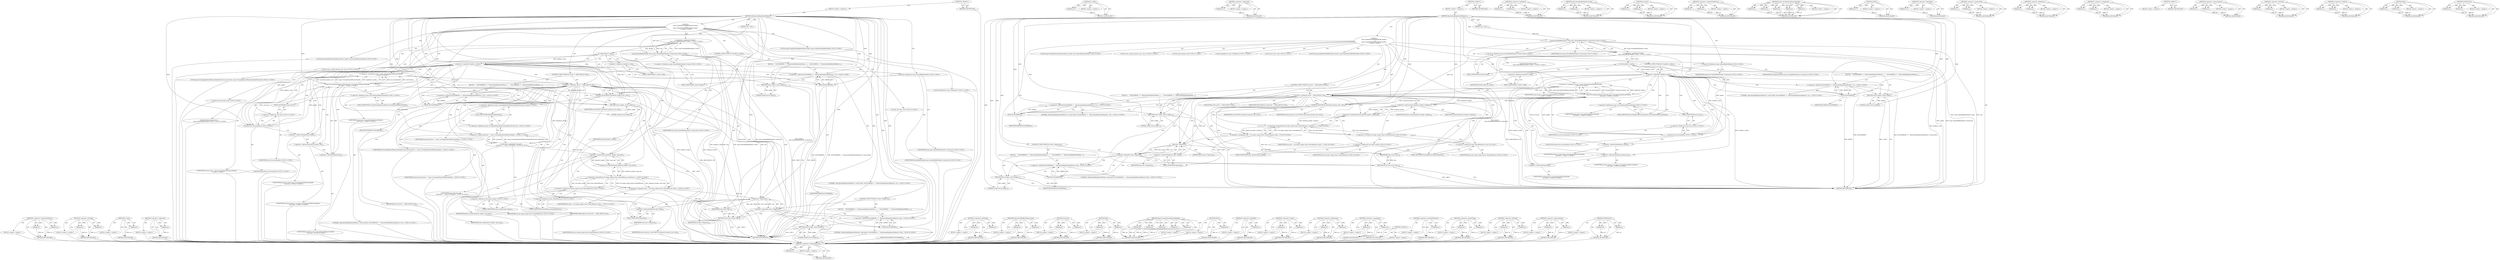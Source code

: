 digraph "DCHECK_EQ" {
vulnerable_206 [label=<(METHOD,&lt;operator&gt;.bracketedPrimary)>];
vulnerable_207 [label=<(PARAM,p1)>];
vulnerable_208 [label=<(BLOCK,&lt;empty&gt;,&lt;empty&gt;)>];
vulnerable_209 [label=<(METHOD_RETURN,ANY)>];
vulnerable_156 [label=<(METHOD,is_valid)>];
vulnerable_157 [label=<(PARAM,p1)>];
vulnerable_158 [label=<(BLOCK,&lt;empty&gt;,&lt;empty&gt;)>];
vulnerable_159 [label=<(METHOD_RETURN,ANY)>];
vulnerable_182 [label=<(METHOD,&lt;operator&gt;.addressOf)>];
vulnerable_183 [label=<(PARAM,p1)>];
vulnerable_184 [label=<(BLOCK,&lt;empty&gt;,&lt;empty&gt;)>];
vulnerable_185 [label=<(METHOD_RETURN,ANY)>];
vulnerable_6 [label=<(METHOD,&lt;global&gt;)<SUB>1</SUB>>];
vulnerable_7 [label=<(BLOCK,&lt;empty&gt;,&lt;empty&gt;)<SUB>1</SUB>>];
vulnerable_8 [label=<(METHOD,AllocateAndMapSharedMemory)<SUB>1</SUB>>];
vulnerable_9 [label=<(PARAM,size_t size)<SUB>1</SUB>>];
vulnerable_10 [label="<(BLOCK,{
  mojo::ScopedSharedBufferHandle handle =
   ...,{
  mojo::ScopedSharedBufferHandle handle =
   ...)<SUB>1</SUB>>"];
vulnerable_11 [label="<(LOCAL,mojo.ScopedSharedBufferHandle handle: mojo.ScopedSharedBufferHandle)<SUB>2</SUB>>"];
vulnerable_12 [label="<(&lt;operator&gt;.assignment,handle =
      mojo::SharedBufferHandle::Create...)<SUB>2</SUB>>"];
vulnerable_13 [label="<(IDENTIFIER,handle,handle =
      mojo::SharedBufferHandle::Create...)<SUB>2</SUB>>"];
vulnerable_14 [label="<(mojo.SharedBufferHandle.Create,mojo::SharedBufferHandle::Create(size))<SUB>3</SUB>>"];
vulnerable_15 [label="<(&lt;operator&gt;.fieldAccess,mojo::SharedBufferHandle::Create)<SUB>3</SUB>>"];
vulnerable_16 [label="<(&lt;operator&gt;.fieldAccess,mojo::SharedBufferHandle)<SUB>3</SUB>>"];
vulnerable_17 [label="<(IDENTIFIER,mojo,mojo::SharedBufferHandle::Create(size))<SUB>3</SUB>>"];
vulnerable_18 [label="<(IDENTIFIER,SharedBufferHandle,mojo::SharedBufferHandle::Create(size))<SUB>3</SUB>>"];
vulnerable_19 [label=<(FIELD_IDENTIFIER,Create,Create)<SUB>3</SUB>>];
vulnerable_20 [label="<(IDENTIFIER,size,mojo::SharedBufferHandle::Create(size))<SUB>3</SUB>>"];
vulnerable_21 [label=<(CONTROL_STRUCTURE,IF,if (!handle.is_valid()))<SUB>4</SUB>>];
vulnerable_22 [label=<(&lt;operator&gt;.logicalNot,!handle.is_valid())<SUB>4</SUB>>];
vulnerable_23 [label=<(is_valid,handle.is_valid())<SUB>4</SUB>>];
vulnerable_24 [label=<(&lt;operator&gt;.fieldAccess,handle.is_valid)<SUB>4</SUB>>];
vulnerable_25 [label=<(IDENTIFIER,handle,handle.is_valid())<SUB>4</SUB>>];
vulnerable_26 [label=<(FIELD_IDENTIFIER,is_valid,is_valid)<SUB>4</SUB>>];
vulnerable_27 [label=<(BLOCK,{
    DLOG(ERROR) &lt;&lt; &quot;AllocateAndMapSharedMemor...,{
    DLOG(ERROR) &lt;&lt; &quot;AllocateAndMapSharedMemor...)<SUB>4</SUB>>];
vulnerable_28 [label="<(&lt;operator&gt;.shiftLeft,DLOG(ERROR) &lt;&lt; &quot;AllocateAndMapSharedMemory: Cre...)<SUB>5</SUB>>"];
vulnerable_29 [label=<(DLOG,DLOG(ERROR))<SUB>5</SUB>>];
vulnerable_30 [label=<(IDENTIFIER,ERROR,DLOG(ERROR))<SUB>5</SUB>>];
vulnerable_31 [label="<(LITERAL,&quot;AllocateAndMapSharedMemory: Create failed&quot;,DLOG(ERROR) &lt;&lt; &quot;AllocateAndMapSharedMemory: Cre...)<SUB>5</SUB>>"];
vulnerable_32 [label=<(RETURN,return nullptr;,return nullptr;)<SUB>6</SUB>>];
vulnerable_33 [label=<(LITERAL,nullptr,return nullptr;)<SUB>6</SUB>>];
vulnerable_34 [label="<(LOCAL,base.SharedMemoryHandle platform_handle: base.SharedMemoryHandle)<SUB>9</SUB>>"];
vulnerable_35 [label="<(LOCAL,size_t shared_memory_size: size_t)<SUB>10</SUB>>"];
vulnerable_36 [label="<(LOCAL,bool readonly: bool)<SUB>11</SUB>>"];
vulnerable_37 [label="<(LOCAL,MojoResult result: MojoResult)<SUB>12</SUB>>"];
vulnerable_38 [label="<(&lt;operator&gt;.assignment,result = mojo::UnwrapSharedMemoryHandle(
      ...)<SUB>12</SUB>>"];
vulnerable_39 [label="<(IDENTIFIER,result,result = mojo::UnwrapSharedMemoryHandle(
      ...)<SUB>12</SUB>>"];
vulnerable_40 [label="<(mojo.UnwrapSharedMemoryHandle,mojo::UnwrapSharedMemoryHandle(
      std::move...)<SUB>12</SUB>>"];
vulnerable_41 [label="<(&lt;operator&gt;.fieldAccess,mojo::UnwrapSharedMemoryHandle)<SUB>12</SUB>>"];
vulnerable_42 [label="<(IDENTIFIER,mojo,mojo::UnwrapSharedMemoryHandle(
      std::move...)<SUB>12</SUB>>"];
vulnerable_43 [label=<(FIELD_IDENTIFIER,UnwrapSharedMemoryHandle,UnwrapSharedMemoryHandle)<SUB>12</SUB>>];
vulnerable_44 [label="<(std.move,std::move(handle))<SUB>13</SUB>>"];
vulnerable_45 [label="<(&lt;operator&gt;.fieldAccess,std::move)<SUB>13</SUB>>"];
vulnerable_46 [label="<(IDENTIFIER,std,std::move(handle))<SUB>13</SUB>>"];
vulnerable_47 [label=<(FIELD_IDENTIFIER,move,move)<SUB>13</SUB>>];
vulnerable_48 [label="<(IDENTIFIER,handle,std::move(handle))<SUB>13</SUB>>"];
vulnerable_49 [label=<(&lt;operator&gt;.addressOf,&amp;platform_handle)<SUB>13</SUB>>];
vulnerable_50 [label="<(IDENTIFIER,platform_handle,mojo::UnwrapSharedMemoryHandle(
      std::move...)<SUB>13</SUB>>"];
vulnerable_51 [label=<(&lt;operator&gt;.addressOf,&amp;shared_memory_size)<SUB>13</SUB>>];
vulnerable_52 [label="<(IDENTIFIER,shared_memory_size,mojo::UnwrapSharedMemoryHandle(
      std::move...)<SUB>13</SUB>>"];
vulnerable_53 [label=<(&lt;operator&gt;.addressOf,&amp;readonly)<SUB>13</SUB>>];
vulnerable_54 [label="<(IDENTIFIER,readonly,mojo::UnwrapSharedMemoryHandle(
      std::move...)<SUB>13</SUB>>"];
vulnerable_55 [label=<(CONTROL_STRUCTURE,IF,if (result != MOJO_RESULT_OK))<SUB>14</SUB>>];
vulnerable_56 [label=<(&lt;operator&gt;.notEquals,result != MOJO_RESULT_OK)<SUB>14</SUB>>];
vulnerable_57 [label=<(IDENTIFIER,result,result != MOJO_RESULT_OK)<SUB>14</SUB>>];
vulnerable_58 [label=<(IDENTIFIER,MOJO_RESULT_OK,result != MOJO_RESULT_OK)<SUB>14</SUB>>];
vulnerable_59 [label=<(BLOCK,{
     DLOG(ERROR) &lt;&lt; &quot;AllocateAndMapSharedMemo...,{
     DLOG(ERROR) &lt;&lt; &quot;AllocateAndMapSharedMemo...)<SUB>14</SUB>>];
vulnerable_60 [label="<(&lt;operator&gt;.shiftLeft,DLOG(ERROR) &lt;&lt; &quot;AllocateAndMapSharedMemory: Unw...)<SUB>15</SUB>>"];
vulnerable_61 [label=<(DLOG,DLOG(ERROR))<SUB>15</SUB>>];
vulnerable_62 [label=<(IDENTIFIER,ERROR,DLOG(ERROR))<SUB>15</SUB>>];
vulnerable_63 [label="<(LITERAL,&quot;AllocateAndMapSharedMemory: Unwrap failed&quot;,DLOG(ERROR) &lt;&lt; &quot;AllocateAndMapSharedMemory: Unw...)<SUB>15</SUB>>"];
vulnerable_64 [label=<(RETURN,return nullptr;,return nullptr;)<SUB>16</SUB>>];
vulnerable_65 [label=<(LITERAL,nullptr,return nullptr;)<SUB>16</SUB>>];
vulnerable_66 [label=<(DCHECK_EQ,DCHECK_EQ(shared_memory_size, size))<SUB>18</SUB>>];
vulnerable_67 [label=<(IDENTIFIER,shared_memory_size,DCHECK_EQ(shared_memory_size, size))<SUB>18</SUB>>];
vulnerable_68 [label=<(IDENTIFIER,size,DCHECK_EQ(shared_memory_size, size))<SUB>18</SUB>>];
vulnerable_69 [label="<(LOCAL,auto shm: auto)<SUB>20</SUB>>"];
vulnerable_70 [label="<(&lt;operator&gt;.assignment,shm = std::make_unique&lt;base::SharedMemory&gt;(plat...)<SUB>20</SUB>>"];
vulnerable_71 [label="<(IDENTIFIER,shm,shm = std::make_unique&lt;base::SharedMemory&gt;(plat...)<SUB>20</SUB>>"];
vulnerable_72 [label="<(&lt;operator&gt;.greaterThan,std::make_unique&lt;base::SharedMemory&gt;(platform_h...)<SUB>20</SUB>>"];
vulnerable_73 [label="<(&lt;operator&gt;.lessThan,std::make_unique&lt;base::SharedMemory)<SUB>20</SUB>>"];
vulnerable_74 [label="<(&lt;operator&gt;.fieldAccess,std::make_unique)<SUB>20</SUB>>"];
vulnerable_75 [label="<(IDENTIFIER,std,std::make_unique&lt;base::SharedMemory)<SUB>20</SUB>>"];
vulnerable_76 [label=<(FIELD_IDENTIFIER,make_unique,make_unique)<SUB>20</SUB>>];
vulnerable_77 [label="<(&lt;operator&gt;.fieldAccess,base::SharedMemory)<SUB>20</SUB>>"];
vulnerable_78 [label="<(IDENTIFIER,base,std::make_unique&lt;base::SharedMemory)<SUB>20</SUB>>"];
vulnerable_79 [label=<(FIELD_IDENTIFIER,SharedMemory,SharedMemory)<SUB>20</SUB>>];
vulnerable_80 [label=<(&lt;operator&gt;.bracketedPrimary,(platform_handle, readonly))<SUB>20</SUB>>];
vulnerable_81 [label=<(&lt;operator&gt;.expressionList,platform_handle, readonly)<SUB>20</SUB>>];
vulnerable_82 [label=<(IDENTIFIER,platform_handle,platform_handle, readonly)<SUB>20</SUB>>];
vulnerable_83 [label=<(IDENTIFIER,readonly,platform_handle, readonly)<SUB>20</SUB>>];
vulnerable_84 [label=<(CONTROL_STRUCTURE,IF,if (!shm-&gt;Map(size)))<SUB>21</SUB>>];
vulnerable_85 [label=<(&lt;operator&gt;.logicalNot,!shm-&gt;Map(size))<SUB>21</SUB>>];
vulnerable_86 [label=<(Map,shm-&gt;Map(size))<SUB>21</SUB>>];
vulnerable_87 [label=<(&lt;operator&gt;.indirectFieldAccess,shm-&gt;Map)<SUB>21</SUB>>];
vulnerable_88 [label=<(IDENTIFIER,shm,shm-&gt;Map(size))<SUB>21</SUB>>];
vulnerable_89 [label=<(FIELD_IDENTIFIER,Map,Map)<SUB>21</SUB>>];
vulnerable_90 [label=<(IDENTIFIER,size,shm-&gt;Map(size))<SUB>21</SUB>>];
vulnerable_91 [label=<(BLOCK,{
     DLOG(ERROR) &lt;&lt; &quot;AllocateAndMapSharedMemo...,{
     DLOG(ERROR) &lt;&lt; &quot;AllocateAndMapSharedMemo...)<SUB>21</SUB>>];
vulnerable_92 [label="<(&lt;operator&gt;.shiftLeft,DLOG(ERROR) &lt;&lt; &quot;AllocateAndMapSharedMemory: Map...)<SUB>22</SUB>>"];
vulnerable_93 [label=<(DLOG,DLOG(ERROR))<SUB>22</SUB>>];
vulnerable_94 [label=<(IDENTIFIER,ERROR,DLOG(ERROR))<SUB>22</SUB>>];
vulnerable_95 [label="<(LITERAL,&quot;AllocateAndMapSharedMemory: Map failed&quot;,DLOG(ERROR) &lt;&lt; &quot;AllocateAndMapSharedMemory: Map...)<SUB>22</SUB>>"];
vulnerable_96 [label=<(RETURN,return nullptr;,return nullptr;)<SUB>23</SUB>>];
vulnerable_97 [label=<(LITERAL,nullptr,return nullptr;)<SUB>23</SUB>>];
vulnerable_98 [label=<(RETURN,return shm;,return shm;)<SUB>26</SUB>>];
vulnerable_99 [label=<(IDENTIFIER,shm,return shm;)<SUB>26</SUB>>];
vulnerable_100 [label=<(METHOD_RETURN,ANY)<SUB>1</SUB>>];
vulnerable_102 [label=<(METHOD_RETURN,ANY)<SUB>1</SUB>>];
vulnerable_186 [label=<(METHOD,&lt;operator&gt;.notEquals)>];
vulnerable_187 [label=<(PARAM,p1)>];
vulnerable_188 [label=<(PARAM,p2)>];
vulnerable_189 [label=<(BLOCK,&lt;empty&gt;,&lt;empty&gt;)>];
vulnerable_190 [label=<(METHOD_RETURN,ANY)>];
vulnerable_142 [label=<(METHOD,mojo.SharedBufferHandle.Create)>];
vulnerable_143 [label=<(PARAM,p1)>];
vulnerable_144 [label=<(PARAM,p2)>];
vulnerable_145 [label=<(BLOCK,&lt;empty&gt;,&lt;empty&gt;)>];
vulnerable_146 [label=<(METHOD_RETURN,ANY)>];
vulnerable_177 [label=<(METHOD,std.move)>];
vulnerable_178 [label=<(PARAM,p1)>];
vulnerable_179 [label=<(PARAM,p2)>];
vulnerable_180 [label=<(BLOCK,&lt;empty&gt;,&lt;empty&gt;)>];
vulnerable_181 [label=<(METHOD_RETURN,ANY)>];
vulnerable_220 [label=<(METHOD,&lt;operator&gt;.indirectFieldAccess)>];
vulnerable_221 [label=<(PARAM,p1)>];
vulnerable_222 [label=<(PARAM,p2)>];
vulnerable_223 [label=<(BLOCK,&lt;empty&gt;,&lt;empty&gt;)>];
vulnerable_224 [label=<(METHOD_RETURN,ANY)>];
vulnerable_169 [label=<(METHOD,mojo.UnwrapSharedMemoryHandle)>];
vulnerable_170 [label=<(PARAM,p1)>];
vulnerable_171 [label=<(PARAM,p2)>];
vulnerable_172 [label=<(PARAM,p3)>];
vulnerable_173 [label=<(PARAM,p4)>];
vulnerable_174 [label=<(PARAM,p5)>];
vulnerable_175 [label=<(BLOCK,&lt;empty&gt;,&lt;empty&gt;)>];
vulnerable_176 [label=<(METHOD_RETURN,ANY)>];
vulnerable_165 [label=<(METHOD,DLOG)>];
vulnerable_166 [label=<(PARAM,p1)>];
vulnerable_167 [label=<(BLOCK,&lt;empty&gt;,&lt;empty&gt;)>];
vulnerable_168 [label=<(METHOD_RETURN,ANY)>];
vulnerable_152 [label=<(METHOD,&lt;operator&gt;.logicalNot)>];
vulnerable_153 [label=<(PARAM,p1)>];
vulnerable_154 [label=<(BLOCK,&lt;empty&gt;,&lt;empty&gt;)>];
vulnerable_155 [label=<(METHOD_RETURN,ANY)>];
vulnerable_196 [label=<(METHOD,&lt;operator&gt;.greaterThan)>];
vulnerable_197 [label=<(PARAM,p1)>];
vulnerable_198 [label=<(PARAM,p2)>];
vulnerable_199 [label=<(BLOCK,&lt;empty&gt;,&lt;empty&gt;)>];
vulnerable_200 [label=<(METHOD_RETURN,ANY)>];
vulnerable_147 [label=<(METHOD,&lt;operator&gt;.fieldAccess)>];
vulnerable_148 [label=<(PARAM,p1)>];
vulnerable_149 [label=<(PARAM,p2)>];
vulnerable_150 [label=<(BLOCK,&lt;empty&gt;,&lt;empty&gt;)>];
vulnerable_151 [label=<(METHOD_RETURN,ANY)>];
vulnerable_137 [label=<(METHOD,&lt;operator&gt;.assignment)>];
vulnerable_138 [label=<(PARAM,p1)>];
vulnerable_139 [label=<(PARAM,p2)>];
vulnerable_140 [label=<(BLOCK,&lt;empty&gt;,&lt;empty&gt;)>];
vulnerable_141 [label=<(METHOD_RETURN,ANY)>];
vulnerable_131 [label=<(METHOD,&lt;global&gt;)<SUB>1</SUB>>];
vulnerable_132 [label=<(BLOCK,&lt;empty&gt;,&lt;empty&gt;)>];
vulnerable_133 [label=<(METHOD_RETURN,ANY)>];
vulnerable_210 [label=<(METHOD,&lt;operator&gt;.expressionList)>];
vulnerable_211 [label=<(PARAM,p1)>];
vulnerable_212 [label=<(PARAM,p2)>];
vulnerable_213 [label=<(BLOCK,&lt;empty&gt;,&lt;empty&gt;)>];
vulnerable_214 [label=<(METHOD_RETURN,ANY)>];
vulnerable_201 [label=<(METHOD,&lt;operator&gt;.lessThan)>];
vulnerable_202 [label=<(PARAM,p1)>];
vulnerable_203 [label=<(PARAM,p2)>];
vulnerable_204 [label=<(BLOCK,&lt;empty&gt;,&lt;empty&gt;)>];
vulnerable_205 [label=<(METHOD_RETURN,ANY)>];
vulnerable_160 [label=<(METHOD,&lt;operator&gt;.shiftLeft)>];
vulnerable_161 [label=<(PARAM,p1)>];
vulnerable_162 [label=<(PARAM,p2)>];
vulnerable_163 [label=<(BLOCK,&lt;empty&gt;,&lt;empty&gt;)>];
vulnerable_164 [label=<(METHOD_RETURN,ANY)>];
vulnerable_215 [label=<(METHOD,Map)>];
vulnerable_216 [label=<(PARAM,p1)>];
vulnerable_217 [label=<(PARAM,p2)>];
vulnerable_218 [label=<(BLOCK,&lt;empty&gt;,&lt;empty&gt;)>];
vulnerable_219 [label=<(METHOD_RETURN,ANY)>];
vulnerable_191 [label=<(METHOD,DCHECK_EQ)>];
vulnerable_192 [label=<(PARAM,p1)>];
vulnerable_193 [label=<(PARAM,p2)>];
vulnerable_194 [label=<(BLOCK,&lt;empty&gt;,&lt;empty&gt;)>];
vulnerable_195 [label=<(METHOD_RETURN,ANY)>];
fixed_239 [label=<(METHOD,&lt;operator&gt;.indirectFieldAccess)>];
fixed_240 [label=<(PARAM,p1)>];
fixed_241 [label=<(PARAM,p2)>];
fixed_242 [label=<(BLOCK,&lt;empty&gt;,&lt;empty&gt;)>];
fixed_243 [label=<(METHOD_RETURN,ANY)>];
fixed_220 [label=<(METHOD,&lt;operator&gt;.lessThan)>];
fixed_221 [label=<(PARAM,p1)>];
fixed_222 [label=<(PARAM,p2)>];
fixed_223 [label=<(BLOCK,&lt;empty&gt;,&lt;empty&gt;)>];
fixed_224 [label=<(METHOD_RETURN,ANY)>];
fixed_170 [label=<(METHOD,is_valid)>];
fixed_171 [label=<(PARAM,p1)>];
fixed_172 [label=<(BLOCK,&lt;empty&gt;,&lt;empty&gt;)>];
fixed_173 [label=<(METHOD_RETURN,ANY)>];
fixed_196 [label=<(METHOD,&lt;operator&gt;.addressOf)>];
fixed_197 [label=<(PARAM,p1)>];
fixed_198 [label=<(BLOCK,&lt;empty&gt;,&lt;empty&gt;)>];
fixed_199 [label=<(METHOD_RETURN,ANY)>];
fixed_6 [label=<(METHOD,&lt;global&gt;)<SUB>1</SUB>>];
fixed_7 [label=<(BLOCK,&lt;empty&gt;,&lt;empty&gt;)<SUB>1</SUB>>];
fixed_8 [label=<(METHOD,AllocateAndMapSharedMemory)<SUB>1</SUB>>];
fixed_9 [label=<(PARAM,size_t size)<SUB>1</SUB>>];
fixed_10 [label="<(BLOCK,{
  mojo::ScopedSharedBufferHandle handle =
   ...,{
  mojo::ScopedSharedBufferHandle handle =
   ...)<SUB>1</SUB>>"];
fixed_11 [label="<(LOCAL,mojo.ScopedSharedBufferHandle handle: mojo.ScopedSharedBufferHandle)<SUB>2</SUB>>"];
fixed_12 [label="<(&lt;operator&gt;.assignment,handle =
      mojo::SharedBufferHandle::Create...)<SUB>2</SUB>>"];
fixed_13 [label="<(IDENTIFIER,handle,handle =
      mojo::SharedBufferHandle::Create...)<SUB>2</SUB>>"];
fixed_14 [label="<(mojo.SharedBufferHandle.Create,mojo::SharedBufferHandle::Create(size))<SUB>3</SUB>>"];
fixed_15 [label="<(&lt;operator&gt;.fieldAccess,mojo::SharedBufferHandle::Create)<SUB>3</SUB>>"];
fixed_16 [label="<(&lt;operator&gt;.fieldAccess,mojo::SharedBufferHandle)<SUB>3</SUB>>"];
fixed_17 [label="<(IDENTIFIER,mojo,mojo::SharedBufferHandle::Create(size))<SUB>3</SUB>>"];
fixed_18 [label="<(IDENTIFIER,SharedBufferHandle,mojo::SharedBufferHandle::Create(size))<SUB>3</SUB>>"];
fixed_19 [label=<(FIELD_IDENTIFIER,Create,Create)<SUB>3</SUB>>];
fixed_20 [label="<(IDENTIFIER,size,mojo::SharedBufferHandle::Create(size))<SUB>3</SUB>>"];
fixed_21 [label=<(CONTROL_STRUCTURE,IF,if (!handle.is_valid()))<SUB>4</SUB>>];
fixed_22 [label=<(&lt;operator&gt;.logicalNot,!handle.is_valid())<SUB>4</SUB>>];
fixed_23 [label=<(is_valid,handle.is_valid())<SUB>4</SUB>>];
fixed_24 [label=<(&lt;operator&gt;.fieldAccess,handle.is_valid)<SUB>4</SUB>>];
fixed_25 [label=<(IDENTIFIER,handle,handle.is_valid())<SUB>4</SUB>>];
fixed_26 [label=<(FIELD_IDENTIFIER,is_valid,is_valid)<SUB>4</SUB>>];
fixed_27 [label=<(BLOCK,{
    DLOG(ERROR) &lt;&lt; &quot;AllocateAndMapSharedMemor...,{
    DLOG(ERROR) &lt;&lt; &quot;AllocateAndMapSharedMemor...)<SUB>4</SUB>>];
fixed_28 [label="<(&lt;operator&gt;.shiftLeft,DLOG(ERROR) &lt;&lt; &quot;AllocateAndMapSharedMemory: Cre...)<SUB>5</SUB>>"];
fixed_29 [label=<(DLOG,DLOG(ERROR))<SUB>5</SUB>>];
fixed_30 [label=<(IDENTIFIER,ERROR,DLOG(ERROR))<SUB>5</SUB>>];
fixed_31 [label="<(LITERAL,&quot;AllocateAndMapSharedMemory: Create failed&quot;,DLOG(ERROR) &lt;&lt; &quot;AllocateAndMapSharedMemory: Cre...)<SUB>5</SUB>>"];
fixed_32 [label=<(RETURN,return nullptr;,return nullptr;)<SUB>6</SUB>>];
fixed_33 [label=<(LITERAL,nullptr,return nullptr;)<SUB>6</SUB>>];
fixed_34 [label="<(LOCAL,base.SharedMemoryHandle platform_handle: base.SharedMemoryHandle)<SUB>9</SUB>>"];
fixed_35 [label="<(LOCAL,size_t shared_memory_size: size_t)<SUB>10</SUB>>"];
fixed_36 [label="<(LOCAL,mojo.UnwrappedSharedMemoryHandleProtection protection: mojo.UnwrappedSharedMemoryHandleProtection)<SUB>11</SUB>>"];
fixed_37 [label="<(LOCAL,MojoResult result: MojoResult)<SUB>12</SUB>>"];
fixed_38 [label="<(&lt;operator&gt;.assignment,result = mojo::UnwrapSharedMemoryHandle(
      ...)<SUB>12</SUB>>"];
fixed_39 [label="<(IDENTIFIER,result,result = mojo::UnwrapSharedMemoryHandle(
      ...)<SUB>12</SUB>>"];
fixed_40 [label="<(mojo.UnwrapSharedMemoryHandle,mojo::UnwrapSharedMemoryHandle(
      std::move...)<SUB>12</SUB>>"];
fixed_41 [label="<(&lt;operator&gt;.fieldAccess,mojo::UnwrapSharedMemoryHandle)<SUB>12</SUB>>"];
fixed_42 [label="<(IDENTIFIER,mojo,mojo::UnwrapSharedMemoryHandle(
      std::move...)<SUB>12</SUB>>"];
fixed_43 [label=<(FIELD_IDENTIFIER,UnwrapSharedMemoryHandle,UnwrapSharedMemoryHandle)<SUB>12</SUB>>];
fixed_44 [label="<(std.move,std::move(handle))<SUB>13</SUB>>"];
fixed_45 [label="<(&lt;operator&gt;.fieldAccess,std::move)<SUB>13</SUB>>"];
fixed_46 [label="<(IDENTIFIER,std,std::move(handle))<SUB>13</SUB>>"];
fixed_47 [label=<(FIELD_IDENTIFIER,move,move)<SUB>13</SUB>>];
fixed_48 [label="<(IDENTIFIER,handle,std::move(handle))<SUB>13</SUB>>"];
fixed_49 [label=<(&lt;operator&gt;.addressOf,&amp;platform_handle)<SUB>13</SUB>>];
fixed_50 [label="<(IDENTIFIER,platform_handle,mojo::UnwrapSharedMemoryHandle(
      std::move...)<SUB>13</SUB>>"];
fixed_51 [label=<(&lt;operator&gt;.addressOf,&amp;shared_memory_size)<SUB>13</SUB>>];
fixed_52 [label="<(IDENTIFIER,shared_memory_size,mojo::UnwrapSharedMemoryHandle(
      std::move...)<SUB>13</SUB>>"];
fixed_53 [label=<(&lt;operator&gt;.addressOf,&amp;protection)<SUB>13</SUB>>];
fixed_54 [label="<(IDENTIFIER,protection,mojo::UnwrapSharedMemoryHandle(
      std::move...)<SUB>13</SUB>>"];
fixed_55 [label=<(CONTROL_STRUCTURE,IF,if (result != MOJO_RESULT_OK))<SUB>14</SUB>>];
fixed_56 [label=<(&lt;operator&gt;.notEquals,result != MOJO_RESULT_OK)<SUB>14</SUB>>];
fixed_57 [label=<(IDENTIFIER,result,result != MOJO_RESULT_OK)<SUB>14</SUB>>];
fixed_58 [label=<(IDENTIFIER,MOJO_RESULT_OK,result != MOJO_RESULT_OK)<SUB>14</SUB>>];
fixed_59 [label=<(BLOCK,{
     DLOG(ERROR) &lt;&lt; &quot;AllocateAndMapSharedMemo...,{
     DLOG(ERROR) &lt;&lt; &quot;AllocateAndMapSharedMemo...)<SUB>14</SUB>>];
fixed_60 [label="<(&lt;operator&gt;.shiftLeft,DLOG(ERROR) &lt;&lt; &quot;AllocateAndMapSharedMemory: Unw...)<SUB>15</SUB>>"];
fixed_61 [label=<(DLOG,DLOG(ERROR))<SUB>15</SUB>>];
fixed_62 [label=<(IDENTIFIER,ERROR,DLOG(ERROR))<SUB>15</SUB>>];
fixed_63 [label="<(LITERAL,&quot;AllocateAndMapSharedMemory: Unwrap failed&quot;,DLOG(ERROR) &lt;&lt; &quot;AllocateAndMapSharedMemory: Unw...)<SUB>15</SUB>>"];
fixed_64 [label=<(RETURN,return nullptr;,return nullptr;)<SUB>16</SUB>>];
fixed_65 [label=<(LITERAL,nullptr,return nullptr;)<SUB>16</SUB>>];
fixed_66 [label=<(DCHECK_EQ,DCHECK_EQ(shared_memory_size, size))<SUB>18</SUB>>];
fixed_67 [label=<(IDENTIFIER,shared_memory_size,DCHECK_EQ(shared_memory_size, size))<SUB>18</SUB>>];
fixed_68 [label=<(IDENTIFIER,size,DCHECK_EQ(shared_memory_size, size))<SUB>18</SUB>>];
fixed_69 [label="<(LOCAL,bool read_only: bool)<SUB>20</SUB>>"];
fixed_70 [label="<(&lt;operator&gt;.assignment,read_only =
      protection == mojo::Unwrapped...)<SUB>20</SUB>>"];
fixed_71 [label="<(IDENTIFIER,read_only,read_only =
      protection == mojo::Unwrapped...)<SUB>20</SUB>>"];
fixed_72 [label="<(&lt;operator&gt;.equals,protection == mojo::UnwrappedSharedMemoryHandle...)<SUB>21</SUB>>"];
fixed_73 [label="<(IDENTIFIER,protection,protection == mojo::UnwrappedSharedMemoryHandle...)<SUB>21</SUB>>"];
fixed_74 [label="<(&lt;operator&gt;.fieldAccess,mojo::UnwrappedSharedMemoryHandleProtection::kR...)<SUB>21</SUB>>"];
fixed_75 [label="<(&lt;operator&gt;.fieldAccess,mojo::UnwrappedSharedMemoryHandleProtection)<SUB>21</SUB>>"];
fixed_76 [label="<(IDENTIFIER,mojo,protection == mojo::UnwrappedSharedMemoryHandle...)<SUB>21</SUB>>"];
fixed_77 [label="<(IDENTIFIER,UnwrappedSharedMemoryHandleProtection,protection == mojo::UnwrappedSharedMemoryHandle...)<SUB>21</SUB>>"];
fixed_78 [label=<(FIELD_IDENTIFIER,kReadOnly,kReadOnly)<SUB>21</SUB>>];
fixed_79 [label="<(LOCAL,auto shm: auto)<SUB>22</SUB>>"];
fixed_80 [label="<(&lt;operator&gt;.assignment,shm = std::make_unique&lt;base::SharedMemory&gt;(plat...)<SUB>22</SUB>>"];
fixed_81 [label="<(IDENTIFIER,shm,shm = std::make_unique&lt;base::SharedMemory&gt;(plat...)<SUB>22</SUB>>"];
fixed_82 [label="<(&lt;operator&gt;.greaterThan,std::make_unique&lt;base::SharedMemory&gt;(platform_h...)<SUB>22</SUB>>"];
fixed_83 [label="<(&lt;operator&gt;.lessThan,std::make_unique&lt;base::SharedMemory)<SUB>22</SUB>>"];
fixed_84 [label="<(&lt;operator&gt;.fieldAccess,std::make_unique)<SUB>22</SUB>>"];
fixed_85 [label="<(IDENTIFIER,std,std::make_unique&lt;base::SharedMemory)<SUB>22</SUB>>"];
fixed_86 [label=<(FIELD_IDENTIFIER,make_unique,make_unique)<SUB>22</SUB>>];
fixed_87 [label="<(&lt;operator&gt;.fieldAccess,base::SharedMemory)<SUB>22</SUB>>"];
fixed_88 [label="<(IDENTIFIER,base,std::make_unique&lt;base::SharedMemory)<SUB>22</SUB>>"];
fixed_89 [label=<(FIELD_IDENTIFIER,SharedMemory,SharedMemory)<SUB>22</SUB>>];
fixed_90 [label=<(&lt;operator&gt;.bracketedPrimary,(platform_handle, read_only))<SUB>22</SUB>>];
fixed_91 [label=<(&lt;operator&gt;.expressionList,platform_handle, read_only)<SUB>22</SUB>>];
fixed_92 [label=<(IDENTIFIER,platform_handle,platform_handle, read_only)<SUB>22</SUB>>];
fixed_93 [label=<(IDENTIFIER,read_only,platform_handle, read_only)<SUB>22</SUB>>];
fixed_94 [label=<(CONTROL_STRUCTURE,IF,if (!shm-&gt;Map(size)))<SUB>23</SUB>>];
fixed_95 [label=<(&lt;operator&gt;.logicalNot,!shm-&gt;Map(size))<SUB>23</SUB>>];
fixed_96 [label=<(Map,shm-&gt;Map(size))<SUB>23</SUB>>];
fixed_97 [label=<(&lt;operator&gt;.indirectFieldAccess,shm-&gt;Map)<SUB>23</SUB>>];
fixed_98 [label=<(IDENTIFIER,shm,shm-&gt;Map(size))<SUB>23</SUB>>];
fixed_99 [label=<(FIELD_IDENTIFIER,Map,Map)<SUB>23</SUB>>];
fixed_100 [label=<(IDENTIFIER,size,shm-&gt;Map(size))<SUB>23</SUB>>];
fixed_101 [label=<(BLOCK,{
     DLOG(ERROR) &lt;&lt; &quot;AllocateAndMapSharedMemo...,{
     DLOG(ERROR) &lt;&lt; &quot;AllocateAndMapSharedMemo...)<SUB>23</SUB>>];
fixed_102 [label="<(&lt;operator&gt;.shiftLeft,DLOG(ERROR) &lt;&lt; &quot;AllocateAndMapSharedMemory: Map...)<SUB>24</SUB>>"];
fixed_103 [label=<(DLOG,DLOG(ERROR))<SUB>24</SUB>>];
fixed_104 [label=<(IDENTIFIER,ERROR,DLOG(ERROR))<SUB>24</SUB>>];
fixed_105 [label="<(LITERAL,&quot;AllocateAndMapSharedMemory: Map failed&quot;,DLOG(ERROR) &lt;&lt; &quot;AllocateAndMapSharedMemory: Map...)<SUB>24</SUB>>"];
fixed_106 [label=<(RETURN,return nullptr;,return nullptr;)<SUB>25</SUB>>];
fixed_107 [label=<(LITERAL,nullptr,return nullptr;)<SUB>25</SUB>>];
fixed_108 [label=<(RETURN,return shm;,return shm;)<SUB>28</SUB>>];
fixed_109 [label=<(IDENTIFIER,shm,return shm;)<SUB>28</SUB>>];
fixed_110 [label=<(METHOD_RETURN,ANY)<SUB>1</SUB>>];
fixed_112 [label=<(METHOD_RETURN,ANY)<SUB>1</SUB>>];
fixed_200 [label=<(METHOD,&lt;operator&gt;.notEquals)>];
fixed_201 [label=<(PARAM,p1)>];
fixed_202 [label=<(PARAM,p2)>];
fixed_203 [label=<(BLOCK,&lt;empty&gt;,&lt;empty&gt;)>];
fixed_204 [label=<(METHOD_RETURN,ANY)>];
fixed_156 [label=<(METHOD,mojo.SharedBufferHandle.Create)>];
fixed_157 [label=<(PARAM,p1)>];
fixed_158 [label=<(PARAM,p2)>];
fixed_159 [label=<(BLOCK,&lt;empty&gt;,&lt;empty&gt;)>];
fixed_160 [label=<(METHOD_RETURN,ANY)>];
fixed_191 [label=<(METHOD,std.move)>];
fixed_192 [label=<(PARAM,p1)>];
fixed_193 [label=<(PARAM,p2)>];
fixed_194 [label=<(BLOCK,&lt;empty&gt;,&lt;empty&gt;)>];
fixed_195 [label=<(METHOD_RETURN,ANY)>];
fixed_234 [label=<(METHOD,Map)>];
fixed_235 [label=<(PARAM,p1)>];
fixed_236 [label=<(PARAM,p2)>];
fixed_237 [label=<(BLOCK,&lt;empty&gt;,&lt;empty&gt;)>];
fixed_238 [label=<(METHOD_RETURN,ANY)>];
fixed_183 [label=<(METHOD,mojo.UnwrapSharedMemoryHandle)>];
fixed_184 [label=<(PARAM,p1)>];
fixed_185 [label=<(PARAM,p2)>];
fixed_186 [label=<(PARAM,p3)>];
fixed_187 [label=<(PARAM,p4)>];
fixed_188 [label=<(PARAM,p5)>];
fixed_189 [label=<(BLOCK,&lt;empty&gt;,&lt;empty&gt;)>];
fixed_190 [label=<(METHOD_RETURN,ANY)>];
fixed_179 [label=<(METHOD,DLOG)>];
fixed_180 [label=<(PARAM,p1)>];
fixed_181 [label=<(BLOCK,&lt;empty&gt;,&lt;empty&gt;)>];
fixed_182 [label=<(METHOD_RETURN,ANY)>];
fixed_166 [label=<(METHOD,&lt;operator&gt;.logicalNot)>];
fixed_167 [label=<(PARAM,p1)>];
fixed_168 [label=<(BLOCK,&lt;empty&gt;,&lt;empty&gt;)>];
fixed_169 [label=<(METHOD_RETURN,ANY)>];
fixed_210 [label=<(METHOD,&lt;operator&gt;.equals)>];
fixed_211 [label=<(PARAM,p1)>];
fixed_212 [label=<(PARAM,p2)>];
fixed_213 [label=<(BLOCK,&lt;empty&gt;,&lt;empty&gt;)>];
fixed_214 [label=<(METHOD_RETURN,ANY)>];
fixed_161 [label=<(METHOD,&lt;operator&gt;.fieldAccess)>];
fixed_162 [label=<(PARAM,p1)>];
fixed_163 [label=<(PARAM,p2)>];
fixed_164 [label=<(BLOCK,&lt;empty&gt;,&lt;empty&gt;)>];
fixed_165 [label=<(METHOD_RETURN,ANY)>];
fixed_151 [label=<(METHOD,&lt;operator&gt;.assignment)>];
fixed_152 [label=<(PARAM,p1)>];
fixed_153 [label=<(PARAM,p2)>];
fixed_154 [label=<(BLOCK,&lt;empty&gt;,&lt;empty&gt;)>];
fixed_155 [label=<(METHOD_RETURN,ANY)>];
fixed_145 [label=<(METHOD,&lt;global&gt;)<SUB>1</SUB>>];
fixed_146 [label=<(BLOCK,&lt;empty&gt;,&lt;empty&gt;)>];
fixed_147 [label=<(METHOD_RETURN,ANY)>];
fixed_225 [label=<(METHOD,&lt;operator&gt;.bracketedPrimary)>];
fixed_226 [label=<(PARAM,p1)>];
fixed_227 [label=<(BLOCK,&lt;empty&gt;,&lt;empty&gt;)>];
fixed_228 [label=<(METHOD_RETURN,ANY)>];
fixed_215 [label=<(METHOD,&lt;operator&gt;.greaterThan)>];
fixed_216 [label=<(PARAM,p1)>];
fixed_217 [label=<(PARAM,p2)>];
fixed_218 [label=<(BLOCK,&lt;empty&gt;,&lt;empty&gt;)>];
fixed_219 [label=<(METHOD_RETURN,ANY)>];
fixed_174 [label=<(METHOD,&lt;operator&gt;.shiftLeft)>];
fixed_175 [label=<(PARAM,p1)>];
fixed_176 [label=<(PARAM,p2)>];
fixed_177 [label=<(BLOCK,&lt;empty&gt;,&lt;empty&gt;)>];
fixed_178 [label=<(METHOD_RETURN,ANY)>];
fixed_229 [label=<(METHOD,&lt;operator&gt;.expressionList)>];
fixed_230 [label=<(PARAM,p1)>];
fixed_231 [label=<(PARAM,p2)>];
fixed_232 [label=<(BLOCK,&lt;empty&gt;,&lt;empty&gt;)>];
fixed_233 [label=<(METHOD_RETURN,ANY)>];
fixed_205 [label=<(METHOD,DCHECK_EQ)>];
fixed_206 [label=<(PARAM,p1)>];
fixed_207 [label=<(PARAM,p2)>];
fixed_208 [label=<(BLOCK,&lt;empty&gt;,&lt;empty&gt;)>];
fixed_209 [label=<(METHOD_RETURN,ANY)>];
vulnerable_206 -> vulnerable_207  [key=0, label="AST: "];
vulnerable_206 -> vulnerable_207  [key=1, label="DDG: "];
vulnerable_206 -> vulnerable_208  [key=0, label="AST: "];
vulnerable_206 -> vulnerable_209  [key=0, label="AST: "];
vulnerable_206 -> vulnerable_209  [key=1, label="CFG: "];
vulnerable_207 -> vulnerable_209  [key=0, label="DDG: p1"];
vulnerable_156 -> vulnerable_157  [key=0, label="AST: "];
vulnerable_156 -> vulnerable_157  [key=1, label="DDG: "];
vulnerable_156 -> vulnerable_158  [key=0, label="AST: "];
vulnerable_156 -> vulnerable_159  [key=0, label="AST: "];
vulnerable_156 -> vulnerable_159  [key=1, label="CFG: "];
vulnerable_157 -> vulnerable_159  [key=0, label="DDG: p1"];
vulnerable_182 -> vulnerable_183  [key=0, label="AST: "];
vulnerable_182 -> vulnerable_183  [key=1, label="DDG: "];
vulnerable_182 -> vulnerable_184  [key=0, label="AST: "];
vulnerable_182 -> vulnerable_185  [key=0, label="AST: "];
vulnerable_182 -> vulnerable_185  [key=1, label="CFG: "];
vulnerable_183 -> vulnerable_185  [key=0, label="DDG: p1"];
vulnerable_6 -> vulnerable_7  [key=0, label="AST: "];
vulnerable_6 -> vulnerable_102  [key=0, label="AST: "];
vulnerable_6 -> vulnerable_102  [key=1, label="CFG: "];
vulnerable_7 -> vulnerable_8  [key=0, label="AST: "];
vulnerable_8 -> vulnerable_9  [key=0, label="AST: "];
vulnerable_8 -> vulnerable_9  [key=1, label="DDG: "];
vulnerable_8 -> vulnerable_10  [key=0, label="AST: "];
vulnerable_8 -> vulnerable_100  [key=0, label="AST: "];
vulnerable_8 -> vulnerable_16  [key=0, label="CFG: "];
vulnerable_8 -> vulnerable_66  [key=0, label="DDG: "];
vulnerable_8 -> vulnerable_99  [key=0, label="DDG: "];
vulnerable_8 -> vulnerable_14  [key=0, label="DDG: "];
vulnerable_8 -> vulnerable_32  [key=0, label="DDG: "];
vulnerable_8 -> vulnerable_40  [key=0, label="DDG: "];
vulnerable_8 -> vulnerable_56  [key=0, label="DDG: "];
vulnerable_8 -> vulnerable_64  [key=0, label="DDG: "];
vulnerable_8 -> vulnerable_96  [key=0, label="DDG: "];
vulnerable_8 -> vulnerable_28  [key=0, label="DDG: "];
vulnerable_8 -> vulnerable_33  [key=0, label="DDG: "];
vulnerable_8 -> vulnerable_44  [key=0, label="DDG: "];
vulnerable_8 -> vulnerable_60  [key=0, label="DDG: "];
vulnerable_8 -> vulnerable_65  [key=0, label="DDG: "];
vulnerable_8 -> vulnerable_86  [key=0, label="DDG: "];
vulnerable_8 -> vulnerable_92  [key=0, label="DDG: "];
vulnerable_8 -> vulnerable_97  [key=0, label="DDG: "];
vulnerable_8 -> vulnerable_29  [key=0, label="DDG: "];
vulnerable_8 -> vulnerable_61  [key=0, label="DDG: "];
vulnerable_8 -> vulnerable_81  [key=0, label="DDG: "];
vulnerable_8 -> vulnerable_93  [key=0, label="DDG: "];
vulnerable_9 -> vulnerable_14  [key=0, label="DDG: size"];
vulnerable_10 -> vulnerable_11  [key=0, label="AST: "];
vulnerable_10 -> vulnerable_12  [key=0, label="AST: "];
vulnerable_10 -> vulnerable_21  [key=0, label="AST: "];
vulnerable_10 -> vulnerable_34  [key=0, label="AST: "];
vulnerable_10 -> vulnerable_35  [key=0, label="AST: "];
vulnerable_10 -> vulnerable_36  [key=0, label="AST: "];
vulnerable_10 -> vulnerable_37  [key=0, label="AST: "];
vulnerable_10 -> vulnerable_38  [key=0, label="AST: "];
vulnerable_10 -> vulnerable_55  [key=0, label="AST: "];
vulnerable_10 -> vulnerable_66  [key=0, label="AST: "];
vulnerable_10 -> vulnerable_69  [key=0, label="AST: "];
vulnerable_10 -> vulnerable_70  [key=0, label="AST: "];
vulnerable_10 -> vulnerable_84  [key=0, label="AST: "];
vulnerable_10 -> vulnerable_98  [key=0, label="AST: "];
vulnerable_12 -> vulnerable_13  [key=0, label="AST: "];
vulnerable_12 -> vulnerable_14  [key=0, label="AST: "];
vulnerable_12 -> vulnerable_26  [key=0, label="CFG: "];
vulnerable_12 -> vulnerable_100  [key=0, label="DDG: handle"];
vulnerable_12 -> vulnerable_100  [key=1, label="DDG: mojo::SharedBufferHandle::Create(size)"];
vulnerable_12 -> vulnerable_100  [key=2, label="DDG: handle =
      mojo::SharedBufferHandle::Create(size)"];
vulnerable_12 -> vulnerable_23  [key=0, label="DDG: handle"];
vulnerable_12 -> vulnerable_44  [key=0, label="DDG: handle"];
vulnerable_14 -> vulnerable_15  [key=0, label="AST: "];
vulnerable_14 -> vulnerable_20  [key=0, label="AST: "];
vulnerable_14 -> vulnerable_12  [key=0, label="CFG: "];
vulnerable_14 -> vulnerable_12  [key=1, label="DDG: mojo::SharedBufferHandle::Create"];
vulnerable_14 -> vulnerable_12  [key=2, label="DDG: size"];
vulnerable_14 -> vulnerable_100  [key=0, label="DDG: mojo::SharedBufferHandle::Create"];
vulnerable_14 -> vulnerable_100  [key=1, label="DDG: size"];
vulnerable_14 -> vulnerable_66  [key=0, label="DDG: size"];
vulnerable_15 -> vulnerable_16  [key=0, label="AST: "];
vulnerable_15 -> vulnerable_19  [key=0, label="AST: "];
vulnerable_15 -> vulnerable_14  [key=0, label="CFG: "];
vulnerable_16 -> vulnerable_17  [key=0, label="AST: "];
vulnerable_16 -> vulnerable_18  [key=0, label="AST: "];
vulnerable_16 -> vulnerable_19  [key=0, label="CFG: "];
vulnerable_19 -> vulnerable_15  [key=0, label="CFG: "];
vulnerable_21 -> vulnerable_22  [key=0, label="AST: "];
vulnerable_21 -> vulnerable_27  [key=0, label="AST: "];
vulnerable_22 -> vulnerable_23  [key=0, label="AST: "];
vulnerable_22 -> vulnerable_29  [key=0, label="CFG: "];
vulnerable_22 -> vulnerable_29  [key=1, label="CDG: "];
vulnerable_22 -> vulnerable_43  [key=0, label="CFG: "];
vulnerable_22 -> vulnerable_43  [key=1, label="CDG: "];
vulnerable_22 -> vulnerable_100  [key=0, label="DDG: handle.is_valid()"];
vulnerable_22 -> vulnerable_100  [key=1, label="DDG: !handle.is_valid()"];
vulnerable_22 -> vulnerable_47  [key=0, label="CDG: "];
vulnerable_22 -> vulnerable_32  [key=0, label="CDG: "];
vulnerable_22 -> vulnerable_49  [key=0, label="CDG: "];
vulnerable_22 -> vulnerable_51  [key=0, label="CDG: "];
vulnerable_22 -> vulnerable_28  [key=0, label="CDG: "];
vulnerable_22 -> vulnerable_38  [key=0, label="CDG: "];
vulnerable_22 -> vulnerable_56  [key=0, label="CDG: "];
vulnerable_22 -> vulnerable_45  [key=0, label="CDG: "];
vulnerable_22 -> vulnerable_40  [key=0, label="CDG: "];
vulnerable_22 -> vulnerable_44  [key=0, label="CDG: "];
vulnerable_22 -> vulnerable_53  [key=0, label="CDG: "];
vulnerable_22 -> vulnerable_41  [key=0, label="CDG: "];
vulnerable_23 -> vulnerable_24  [key=0, label="AST: "];
vulnerable_23 -> vulnerable_22  [key=0, label="CFG: "];
vulnerable_23 -> vulnerable_22  [key=1, label="DDG: handle.is_valid"];
vulnerable_23 -> vulnerable_100  [key=0, label="DDG: handle.is_valid"];
vulnerable_23 -> vulnerable_44  [key=0, label="DDG: handle.is_valid"];
vulnerable_24 -> vulnerable_25  [key=0, label="AST: "];
vulnerable_24 -> vulnerable_26  [key=0, label="AST: "];
vulnerable_24 -> vulnerable_23  [key=0, label="CFG: "];
vulnerable_26 -> vulnerable_24  [key=0, label="CFG: "];
vulnerable_27 -> vulnerable_28  [key=0, label="AST: "];
vulnerable_27 -> vulnerable_32  [key=0, label="AST: "];
vulnerable_28 -> vulnerable_29  [key=0, label="AST: "];
vulnerable_28 -> vulnerable_31  [key=0, label="AST: "];
vulnerable_28 -> vulnerable_32  [key=0, label="CFG: "];
vulnerable_28 -> vulnerable_100  [key=0, label="DDG: DLOG(ERROR)"];
vulnerable_28 -> vulnerable_100  [key=1, label="DDG: DLOG(ERROR) &lt;&lt; &quot;AllocateAndMapSharedMemory: Create failed&quot;"];
vulnerable_29 -> vulnerable_30  [key=0, label="AST: "];
vulnerable_29 -> vulnerable_28  [key=0, label="CFG: "];
vulnerable_29 -> vulnerable_28  [key=1, label="DDG: ERROR"];
vulnerable_29 -> vulnerable_100  [key=0, label="DDG: ERROR"];
vulnerable_32 -> vulnerable_33  [key=0, label="AST: "];
vulnerable_32 -> vulnerable_100  [key=0, label="CFG: "];
vulnerable_32 -> vulnerable_100  [key=1, label="DDG: &lt;RET&gt;"];
vulnerable_33 -> vulnerable_32  [key=0, label="DDG: nullptr"];
vulnerable_38 -> vulnerable_39  [key=0, label="AST: "];
vulnerable_38 -> vulnerable_40  [key=0, label="AST: "];
vulnerable_38 -> vulnerable_56  [key=0, label="CFG: "];
vulnerable_38 -> vulnerable_56  [key=1, label="DDG: result"];
vulnerable_40 -> vulnerable_41  [key=0, label="AST: "];
vulnerable_40 -> vulnerable_44  [key=0, label="AST: "];
vulnerable_40 -> vulnerable_49  [key=0, label="AST: "];
vulnerable_40 -> vulnerable_51  [key=0, label="AST: "];
vulnerable_40 -> vulnerable_53  [key=0, label="AST: "];
vulnerable_40 -> vulnerable_38  [key=0, label="CFG: "];
vulnerable_40 -> vulnerable_38  [key=1, label="DDG: std::move(handle)"];
vulnerable_40 -> vulnerable_38  [key=2, label="DDG: &amp;readonly"];
vulnerable_40 -> vulnerable_38  [key=3, label="DDG: &amp;shared_memory_size"];
vulnerable_40 -> vulnerable_38  [key=4, label="DDG: &amp;platform_handle"];
vulnerable_40 -> vulnerable_38  [key=5, label="DDG: mojo::UnwrapSharedMemoryHandle"];
vulnerable_40 -> vulnerable_66  [key=0, label="DDG: &amp;shared_memory_size"];
vulnerable_40 -> vulnerable_81  [key=0, label="DDG: &amp;platform_handle"];
vulnerable_40 -> vulnerable_81  [key=1, label="DDG: &amp;readonly"];
vulnerable_41 -> vulnerable_42  [key=0, label="AST: "];
vulnerable_41 -> vulnerable_43  [key=0, label="AST: "];
vulnerable_41 -> vulnerable_47  [key=0, label="CFG: "];
vulnerable_43 -> vulnerable_41  [key=0, label="CFG: "];
vulnerable_44 -> vulnerable_45  [key=0, label="AST: "];
vulnerable_44 -> vulnerable_48  [key=0, label="AST: "];
vulnerable_44 -> vulnerable_49  [key=0, label="CFG: "];
vulnerable_44 -> vulnerable_40  [key=0, label="DDG: std::move"];
vulnerable_44 -> vulnerable_40  [key=1, label="DDG: handle"];
vulnerable_45 -> vulnerable_46  [key=0, label="AST: "];
vulnerable_45 -> vulnerable_47  [key=0, label="AST: "];
vulnerable_45 -> vulnerable_44  [key=0, label="CFG: "];
vulnerable_47 -> vulnerable_45  [key=0, label="CFG: "];
vulnerable_49 -> vulnerable_50  [key=0, label="AST: "];
vulnerable_49 -> vulnerable_51  [key=0, label="CFG: "];
vulnerable_51 -> vulnerable_52  [key=0, label="AST: "];
vulnerable_51 -> vulnerable_53  [key=0, label="CFG: "];
vulnerable_53 -> vulnerable_54  [key=0, label="AST: "];
vulnerable_53 -> vulnerable_40  [key=0, label="CFG: "];
vulnerable_55 -> vulnerable_56  [key=0, label="AST: "];
vulnerable_55 -> vulnerable_59  [key=0, label="AST: "];
vulnerable_56 -> vulnerable_57  [key=0, label="AST: "];
vulnerable_56 -> vulnerable_58  [key=0, label="AST: "];
vulnerable_56 -> vulnerable_61  [key=0, label="CFG: "];
vulnerable_56 -> vulnerable_61  [key=1, label="CDG: "];
vulnerable_56 -> vulnerable_66  [key=0, label="CFG: "];
vulnerable_56 -> vulnerable_66  [key=1, label="CDG: "];
vulnerable_56 -> vulnerable_100  [key=0, label="DDG: MOJO_RESULT_OK"];
vulnerable_56 -> vulnerable_60  [key=0, label="CDG: "];
vulnerable_56 -> vulnerable_73  [key=0, label="CDG: "];
vulnerable_56 -> vulnerable_77  [key=0, label="CDG: "];
vulnerable_56 -> vulnerable_64  [key=0, label="CDG: "];
vulnerable_56 -> vulnerable_89  [key=0, label="CDG: "];
vulnerable_56 -> vulnerable_81  [key=0, label="CDG: "];
vulnerable_56 -> vulnerable_85  [key=0, label="CDG: "];
vulnerable_56 -> vulnerable_72  [key=0, label="CDG: "];
vulnerable_56 -> vulnerable_74  [key=0, label="CDG: "];
vulnerable_56 -> vulnerable_76  [key=0, label="CDG: "];
vulnerable_56 -> vulnerable_87  [key=0, label="CDG: "];
vulnerable_56 -> vulnerable_79  [key=0, label="CDG: "];
vulnerable_56 -> vulnerable_80  [key=0, label="CDG: "];
vulnerable_56 -> vulnerable_70  [key=0, label="CDG: "];
vulnerable_56 -> vulnerable_86  [key=0, label="CDG: "];
vulnerable_59 -> vulnerable_60  [key=0, label="AST: "];
vulnerable_59 -> vulnerable_64  [key=0, label="AST: "];
vulnerable_60 -> vulnerable_61  [key=0, label="AST: "];
vulnerable_60 -> vulnerable_63  [key=0, label="AST: "];
vulnerable_60 -> vulnerable_64  [key=0, label="CFG: "];
vulnerable_61 -> vulnerable_62  [key=0, label="AST: "];
vulnerable_61 -> vulnerable_60  [key=0, label="CFG: "];
vulnerable_61 -> vulnerable_60  [key=1, label="DDG: ERROR"];
vulnerable_64 -> vulnerable_65  [key=0, label="AST: "];
vulnerable_64 -> vulnerable_100  [key=0, label="CFG: "];
vulnerable_64 -> vulnerable_100  [key=1, label="DDG: &lt;RET&gt;"];
vulnerable_65 -> vulnerable_64  [key=0, label="DDG: nullptr"];
vulnerable_66 -> vulnerable_67  [key=0, label="AST: "];
vulnerable_66 -> vulnerable_68  [key=0, label="AST: "];
vulnerable_66 -> vulnerable_76  [key=0, label="CFG: "];
vulnerable_66 -> vulnerable_86  [key=0, label="DDG: size"];
vulnerable_70 -> vulnerable_71  [key=0, label="AST: "];
vulnerable_70 -> vulnerable_72  [key=0, label="AST: "];
vulnerable_70 -> vulnerable_89  [key=0, label="CFG: "];
vulnerable_70 -> vulnerable_99  [key=0, label="DDG: shm"];
vulnerable_70 -> vulnerable_86  [key=0, label="DDG: shm"];
vulnerable_72 -> vulnerable_73  [key=0, label="AST: "];
vulnerable_72 -> vulnerable_80  [key=0, label="AST: "];
vulnerable_72 -> vulnerable_70  [key=0, label="CFG: "];
vulnerable_72 -> vulnerable_70  [key=1, label="DDG: std::make_unique&lt;base::SharedMemory"];
vulnerable_72 -> vulnerable_70  [key=2, label="DDG: (platform_handle, readonly)"];
vulnerable_73 -> vulnerable_74  [key=0, label="AST: "];
vulnerable_73 -> vulnerable_77  [key=0, label="AST: "];
vulnerable_73 -> vulnerable_81  [key=0, label="CFG: "];
vulnerable_73 -> vulnerable_72  [key=0, label="DDG: std::make_unique"];
vulnerable_73 -> vulnerable_72  [key=1, label="DDG: base::SharedMemory"];
vulnerable_74 -> vulnerable_75  [key=0, label="AST: "];
vulnerable_74 -> vulnerable_76  [key=0, label="AST: "];
vulnerable_74 -> vulnerable_79  [key=0, label="CFG: "];
vulnerable_76 -> vulnerable_74  [key=0, label="CFG: "];
vulnerable_77 -> vulnerable_78  [key=0, label="AST: "];
vulnerable_77 -> vulnerable_79  [key=0, label="AST: "];
vulnerable_77 -> vulnerable_73  [key=0, label="CFG: "];
vulnerable_79 -> vulnerable_77  [key=0, label="CFG: "];
vulnerable_80 -> vulnerable_81  [key=0, label="AST: "];
vulnerable_80 -> vulnerable_72  [key=0, label="CFG: "];
vulnerable_80 -> vulnerable_72  [key=1, label="DDG: platform_handle, readonly"];
vulnerable_81 -> vulnerable_82  [key=0, label="AST: "];
vulnerable_81 -> vulnerable_83  [key=0, label="AST: "];
vulnerable_81 -> vulnerable_80  [key=0, label="CFG: "];
vulnerable_81 -> vulnerable_80  [key=1, label="DDG: platform_handle"];
vulnerable_81 -> vulnerable_80  [key=2, label="DDG: readonly"];
vulnerable_84 -> vulnerable_85  [key=0, label="AST: "];
vulnerable_84 -> vulnerable_91  [key=0, label="AST: "];
vulnerable_85 -> vulnerable_86  [key=0, label="AST: "];
vulnerable_85 -> vulnerable_93  [key=0, label="CFG: "];
vulnerable_85 -> vulnerable_93  [key=1, label="CDG: "];
vulnerable_85 -> vulnerable_98  [key=0, label="CFG: "];
vulnerable_85 -> vulnerable_98  [key=1, label="CDG: "];
vulnerable_85 -> vulnerable_96  [key=0, label="CDG: "];
vulnerable_85 -> vulnerable_92  [key=0, label="CDG: "];
vulnerable_86 -> vulnerable_87  [key=0, label="AST: "];
vulnerable_86 -> vulnerable_90  [key=0, label="AST: "];
vulnerable_86 -> vulnerable_85  [key=0, label="CFG: "];
vulnerable_86 -> vulnerable_85  [key=1, label="DDG: shm-&gt;Map"];
vulnerable_86 -> vulnerable_85  [key=2, label="DDG: size"];
vulnerable_86 -> vulnerable_99  [key=0, label="DDG: shm-&gt;Map"];
vulnerable_87 -> vulnerable_88  [key=0, label="AST: "];
vulnerable_87 -> vulnerable_89  [key=0, label="AST: "];
vulnerable_87 -> vulnerable_86  [key=0, label="CFG: "];
vulnerable_89 -> vulnerable_87  [key=0, label="CFG: "];
vulnerable_91 -> vulnerable_92  [key=0, label="AST: "];
vulnerable_91 -> vulnerable_96  [key=0, label="AST: "];
vulnerable_92 -> vulnerable_93  [key=0, label="AST: "];
vulnerable_92 -> vulnerable_95  [key=0, label="AST: "];
vulnerable_92 -> vulnerable_96  [key=0, label="CFG: "];
vulnerable_93 -> vulnerable_94  [key=0, label="AST: "];
vulnerable_93 -> vulnerable_92  [key=0, label="CFG: "];
vulnerable_93 -> vulnerable_92  [key=1, label="DDG: ERROR"];
vulnerable_96 -> vulnerable_97  [key=0, label="AST: "];
vulnerable_96 -> vulnerable_100  [key=0, label="CFG: "];
vulnerable_96 -> vulnerable_100  [key=1, label="DDG: &lt;RET&gt;"];
vulnerable_97 -> vulnerable_96  [key=0, label="DDG: nullptr"];
vulnerable_98 -> vulnerable_99  [key=0, label="AST: "];
vulnerable_98 -> vulnerable_100  [key=0, label="CFG: "];
vulnerable_98 -> vulnerable_100  [key=1, label="DDG: &lt;RET&gt;"];
vulnerable_99 -> vulnerable_98  [key=0, label="DDG: shm"];
vulnerable_186 -> vulnerable_187  [key=0, label="AST: "];
vulnerable_186 -> vulnerable_187  [key=1, label="DDG: "];
vulnerable_186 -> vulnerable_189  [key=0, label="AST: "];
vulnerable_186 -> vulnerable_188  [key=0, label="AST: "];
vulnerable_186 -> vulnerable_188  [key=1, label="DDG: "];
vulnerable_186 -> vulnerable_190  [key=0, label="AST: "];
vulnerable_186 -> vulnerable_190  [key=1, label="CFG: "];
vulnerable_187 -> vulnerable_190  [key=0, label="DDG: p1"];
vulnerable_188 -> vulnerable_190  [key=0, label="DDG: p2"];
vulnerable_142 -> vulnerable_143  [key=0, label="AST: "];
vulnerable_142 -> vulnerable_143  [key=1, label="DDG: "];
vulnerable_142 -> vulnerable_145  [key=0, label="AST: "];
vulnerable_142 -> vulnerable_144  [key=0, label="AST: "];
vulnerable_142 -> vulnerable_144  [key=1, label="DDG: "];
vulnerable_142 -> vulnerable_146  [key=0, label="AST: "];
vulnerable_142 -> vulnerable_146  [key=1, label="CFG: "];
vulnerable_143 -> vulnerable_146  [key=0, label="DDG: p1"];
vulnerable_144 -> vulnerable_146  [key=0, label="DDG: p2"];
vulnerable_177 -> vulnerable_178  [key=0, label="AST: "];
vulnerable_177 -> vulnerable_178  [key=1, label="DDG: "];
vulnerable_177 -> vulnerable_180  [key=0, label="AST: "];
vulnerable_177 -> vulnerable_179  [key=0, label="AST: "];
vulnerable_177 -> vulnerable_179  [key=1, label="DDG: "];
vulnerable_177 -> vulnerable_181  [key=0, label="AST: "];
vulnerable_177 -> vulnerable_181  [key=1, label="CFG: "];
vulnerable_178 -> vulnerable_181  [key=0, label="DDG: p1"];
vulnerable_179 -> vulnerable_181  [key=0, label="DDG: p2"];
vulnerable_220 -> vulnerable_221  [key=0, label="AST: "];
vulnerable_220 -> vulnerable_221  [key=1, label="DDG: "];
vulnerable_220 -> vulnerable_223  [key=0, label="AST: "];
vulnerable_220 -> vulnerable_222  [key=0, label="AST: "];
vulnerable_220 -> vulnerable_222  [key=1, label="DDG: "];
vulnerable_220 -> vulnerable_224  [key=0, label="AST: "];
vulnerable_220 -> vulnerable_224  [key=1, label="CFG: "];
vulnerable_221 -> vulnerable_224  [key=0, label="DDG: p1"];
vulnerable_222 -> vulnerable_224  [key=0, label="DDG: p2"];
vulnerable_169 -> vulnerable_170  [key=0, label="AST: "];
vulnerable_169 -> vulnerable_170  [key=1, label="DDG: "];
vulnerable_169 -> vulnerable_175  [key=0, label="AST: "];
vulnerable_169 -> vulnerable_171  [key=0, label="AST: "];
vulnerable_169 -> vulnerable_171  [key=1, label="DDG: "];
vulnerable_169 -> vulnerable_176  [key=0, label="AST: "];
vulnerable_169 -> vulnerable_176  [key=1, label="CFG: "];
vulnerable_169 -> vulnerable_172  [key=0, label="AST: "];
vulnerable_169 -> vulnerable_172  [key=1, label="DDG: "];
vulnerable_169 -> vulnerable_173  [key=0, label="AST: "];
vulnerable_169 -> vulnerable_173  [key=1, label="DDG: "];
vulnerable_169 -> vulnerable_174  [key=0, label="AST: "];
vulnerable_169 -> vulnerable_174  [key=1, label="DDG: "];
vulnerable_170 -> vulnerable_176  [key=0, label="DDG: p1"];
vulnerable_171 -> vulnerable_176  [key=0, label="DDG: p2"];
vulnerable_172 -> vulnerable_176  [key=0, label="DDG: p3"];
vulnerable_173 -> vulnerable_176  [key=0, label="DDG: p4"];
vulnerable_174 -> vulnerable_176  [key=0, label="DDG: p5"];
vulnerable_165 -> vulnerable_166  [key=0, label="AST: "];
vulnerable_165 -> vulnerable_166  [key=1, label="DDG: "];
vulnerable_165 -> vulnerable_167  [key=0, label="AST: "];
vulnerable_165 -> vulnerable_168  [key=0, label="AST: "];
vulnerable_165 -> vulnerable_168  [key=1, label="CFG: "];
vulnerable_166 -> vulnerable_168  [key=0, label="DDG: p1"];
vulnerable_152 -> vulnerable_153  [key=0, label="AST: "];
vulnerable_152 -> vulnerable_153  [key=1, label="DDG: "];
vulnerable_152 -> vulnerable_154  [key=0, label="AST: "];
vulnerable_152 -> vulnerable_155  [key=0, label="AST: "];
vulnerable_152 -> vulnerable_155  [key=1, label="CFG: "];
vulnerable_153 -> vulnerable_155  [key=0, label="DDG: p1"];
vulnerable_196 -> vulnerable_197  [key=0, label="AST: "];
vulnerable_196 -> vulnerable_197  [key=1, label="DDG: "];
vulnerable_196 -> vulnerable_199  [key=0, label="AST: "];
vulnerable_196 -> vulnerable_198  [key=0, label="AST: "];
vulnerable_196 -> vulnerable_198  [key=1, label="DDG: "];
vulnerable_196 -> vulnerable_200  [key=0, label="AST: "];
vulnerable_196 -> vulnerable_200  [key=1, label="CFG: "];
vulnerable_197 -> vulnerable_200  [key=0, label="DDG: p1"];
vulnerable_198 -> vulnerable_200  [key=0, label="DDG: p2"];
vulnerable_147 -> vulnerable_148  [key=0, label="AST: "];
vulnerable_147 -> vulnerable_148  [key=1, label="DDG: "];
vulnerable_147 -> vulnerable_150  [key=0, label="AST: "];
vulnerable_147 -> vulnerable_149  [key=0, label="AST: "];
vulnerable_147 -> vulnerable_149  [key=1, label="DDG: "];
vulnerable_147 -> vulnerable_151  [key=0, label="AST: "];
vulnerable_147 -> vulnerable_151  [key=1, label="CFG: "];
vulnerable_148 -> vulnerable_151  [key=0, label="DDG: p1"];
vulnerable_149 -> vulnerable_151  [key=0, label="DDG: p2"];
vulnerable_137 -> vulnerable_138  [key=0, label="AST: "];
vulnerable_137 -> vulnerable_138  [key=1, label="DDG: "];
vulnerable_137 -> vulnerable_140  [key=0, label="AST: "];
vulnerable_137 -> vulnerable_139  [key=0, label="AST: "];
vulnerable_137 -> vulnerable_139  [key=1, label="DDG: "];
vulnerable_137 -> vulnerable_141  [key=0, label="AST: "];
vulnerable_137 -> vulnerable_141  [key=1, label="CFG: "];
vulnerable_138 -> vulnerable_141  [key=0, label="DDG: p1"];
vulnerable_139 -> vulnerable_141  [key=0, label="DDG: p2"];
vulnerable_131 -> vulnerable_132  [key=0, label="AST: "];
vulnerable_131 -> vulnerable_133  [key=0, label="AST: "];
vulnerable_131 -> vulnerable_133  [key=1, label="CFG: "];
vulnerable_210 -> vulnerable_211  [key=0, label="AST: "];
vulnerable_210 -> vulnerable_211  [key=1, label="DDG: "];
vulnerable_210 -> vulnerable_213  [key=0, label="AST: "];
vulnerable_210 -> vulnerable_212  [key=0, label="AST: "];
vulnerable_210 -> vulnerable_212  [key=1, label="DDG: "];
vulnerable_210 -> vulnerable_214  [key=0, label="AST: "];
vulnerable_210 -> vulnerable_214  [key=1, label="CFG: "];
vulnerable_211 -> vulnerable_214  [key=0, label="DDG: p1"];
vulnerable_212 -> vulnerable_214  [key=0, label="DDG: p2"];
vulnerable_201 -> vulnerable_202  [key=0, label="AST: "];
vulnerable_201 -> vulnerable_202  [key=1, label="DDG: "];
vulnerable_201 -> vulnerable_204  [key=0, label="AST: "];
vulnerable_201 -> vulnerable_203  [key=0, label="AST: "];
vulnerable_201 -> vulnerable_203  [key=1, label="DDG: "];
vulnerable_201 -> vulnerable_205  [key=0, label="AST: "];
vulnerable_201 -> vulnerable_205  [key=1, label="CFG: "];
vulnerable_202 -> vulnerable_205  [key=0, label="DDG: p1"];
vulnerable_203 -> vulnerable_205  [key=0, label="DDG: p2"];
vulnerable_160 -> vulnerable_161  [key=0, label="AST: "];
vulnerable_160 -> vulnerable_161  [key=1, label="DDG: "];
vulnerable_160 -> vulnerable_163  [key=0, label="AST: "];
vulnerable_160 -> vulnerable_162  [key=0, label="AST: "];
vulnerable_160 -> vulnerable_162  [key=1, label="DDG: "];
vulnerable_160 -> vulnerable_164  [key=0, label="AST: "];
vulnerable_160 -> vulnerable_164  [key=1, label="CFG: "];
vulnerable_161 -> vulnerable_164  [key=0, label="DDG: p1"];
vulnerable_162 -> vulnerable_164  [key=0, label="DDG: p2"];
vulnerable_215 -> vulnerable_216  [key=0, label="AST: "];
vulnerable_215 -> vulnerable_216  [key=1, label="DDG: "];
vulnerable_215 -> vulnerable_218  [key=0, label="AST: "];
vulnerable_215 -> vulnerable_217  [key=0, label="AST: "];
vulnerable_215 -> vulnerable_217  [key=1, label="DDG: "];
vulnerable_215 -> vulnerable_219  [key=0, label="AST: "];
vulnerable_215 -> vulnerable_219  [key=1, label="CFG: "];
vulnerable_216 -> vulnerable_219  [key=0, label="DDG: p1"];
vulnerable_217 -> vulnerable_219  [key=0, label="DDG: p2"];
vulnerable_191 -> vulnerable_192  [key=0, label="AST: "];
vulnerable_191 -> vulnerable_192  [key=1, label="DDG: "];
vulnerable_191 -> vulnerable_194  [key=0, label="AST: "];
vulnerable_191 -> vulnerable_193  [key=0, label="AST: "];
vulnerable_191 -> vulnerable_193  [key=1, label="DDG: "];
vulnerable_191 -> vulnerable_195  [key=0, label="AST: "];
vulnerable_191 -> vulnerable_195  [key=1, label="CFG: "];
vulnerable_192 -> vulnerable_195  [key=0, label="DDG: p1"];
vulnerable_193 -> vulnerable_195  [key=0, label="DDG: p2"];
fixed_239 -> fixed_240  [key=0, label="AST: "];
fixed_239 -> fixed_240  [key=1, label="DDG: "];
fixed_239 -> fixed_242  [key=0, label="AST: "];
fixed_239 -> fixed_241  [key=0, label="AST: "];
fixed_239 -> fixed_241  [key=1, label="DDG: "];
fixed_239 -> fixed_243  [key=0, label="AST: "];
fixed_239 -> fixed_243  [key=1, label="CFG: "];
fixed_240 -> fixed_243  [key=0, label="DDG: p1"];
fixed_241 -> fixed_243  [key=0, label="DDG: p2"];
fixed_242 -> vulnerable_206  [key=0];
fixed_243 -> vulnerable_206  [key=0];
fixed_220 -> fixed_221  [key=0, label="AST: "];
fixed_220 -> fixed_221  [key=1, label="DDG: "];
fixed_220 -> fixed_223  [key=0, label="AST: "];
fixed_220 -> fixed_222  [key=0, label="AST: "];
fixed_220 -> fixed_222  [key=1, label="DDG: "];
fixed_220 -> fixed_224  [key=0, label="AST: "];
fixed_220 -> fixed_224  [key=1, label="CFG: "];
fixed_221 -> fixed_224  [key=0, label="DDG: p1"];
fixed_222 -> fixed_224  [key=0, label="DDG: p2"];
fixed_223 -> vulnerable_206  [key=0];
fixed_224 -> vulnerable_206  [key=0];
fixed_170 -> fixed_171  [key=0, label="AST: "];
fixed_170 -> fixed_171  [key=1, label="DDG: "];
fixed_170 -> fixed_172  [key=0, label="AST: "];
fixed_170 -> fixed_173  [key=0, label="AST: "];
fixed_170 -> fixed_173  [key=1, label="CFG: "];
fixed_171 -> fixed_173  [key=0, label="DDG: p1"];
fixed_172 -> vulnerable_206  [key=0];
fixed_173 -> vulnerable_206  [key=0];
fixed_196 -> fixed_197  [key=0, label="AST: "];
fixed_196 -> fixed_197  [key=1, label="DDG: "];
fixed_196 -> fixed_198  [key=0, label="AST: "];
fixed_196 -> fixed_199  [key=0, label="AST: "];
fixed_196 -> fixed_199  [key=1, label="CFG: "];
fixed_197 -> fixed_199  [key=0, label="DDG: p1"];
fixed_198 -> vulnerable_206  [key=0];
fixed_199 -> vulnerable_206  [key=0];
fixed_6 -> fixed_7  [key=0, label="AST: "];
fixed_6 -> fixed_112  [key=0, label="AST: "];
fixed_6 -> fixed_112  [key=1, label="CFG: "];
fixed_7 -> fixed_8  [key=0, label="AST: "];
fixed_8 -> fixed_9  [key=0, label="AST: "];
fixed_8 -> fixed_9  [key=1, label="DDG: "];
fixed_8 -> fixed_10  [key=0, label="AST: "];
fixed_8 -> fixed_110  [key=0, label="AST: "];
fixed_8 -> fixed_16  [key=0, label="CFG: "];
fixed_8 -> fixed_66  [key=0, label="DDG: "];
fixed_8 -> fixed_109  [key=0, label="DDG: "];
fixed_8 -> fixed_14  [key=0, label="DDG: "];
fixed_8 -> fixed_32  [key=0, label="DDG: "];
fixed_8 -> fixed_40  [key=0, label="DDG: "];
fixed_8 -> fixed_56  [key=0, label="DDG: "];
fixed_8 -> fixed_64  [key=0, label="DDG: "];
fixed_8 -> fixed_72  [key=0, label="DDG: "];
fixed_8 -> fixed_106  [key=0, label="DDG: "];
fixed_8 -> fixed_28  [key=0, label="DDG: "];
fixed_8 -> fixed_33  [key=0, label="DDG: "];
fixed_8 -> fixed_44  [key=0, label="DDG: "];
fixed_8 -> fixed_60  [key=0, label="DDG: "];
fixed_8 -> fixed_65  [key=0, label="DDG: "];
fixed_8 -> fixed_96  [key=0, label="DDG: "];
fixed_8 -> fixed_102  [key=0, label="DDG: "];
fixed_8 -> fixed_107  [key=0, label="DDG: "];
fixed_8 -> fixed_29  [key=0, label="DDG: "];
fixed_8 -> fixed_61  [key=0, label="DDG: "];
fixed_8 -> fixed_91  [key=0, label="DDG: "];
fixed_8 -> fixed_103  [key=0, label="DDG: "];
fixed_9 -> fixed_14  [key=0, label="DDG: size"];
fixed_10 -> fixed_11  [key=0, label="AST: "];
fixed_10 -> fixed_12  [key=0, label="AST: "];
fixed_10 -> fixed_21  [key=0, label="AST: "];
fixed_10 -> fixed_34  [key=0, label="AST: "];
fixed_10 -> fixed_35  [key=0, label="AST: "];
fixed_10 -> fixed_36  [key=0, label="AST: "];
fixed_10 -> fixed_37  [key=0, label="AST: "];
fixed_10 -> fixed_38  [key=0, label="AST: "];
fixed_10 -> fixed_55  [key=0, label="AST: "];
fixed_10 -> fixed_66  [key=0, label="AST: "];
fixed_10 -> fixed_69  [key=0, label="AST: "];
fixed_10 -> fixed_70  [key=0, label="AST: "];
fixed_10 -> fixed_79  [key=0, label="AST: "];
fixed_10 -> fixed_80  [key=0, label="AST: "];
fixed_10 -> fixed_94  [key=0, label="AST: "];
fixed_10 -> fixed_108  [key=0, label="AST: "];
fixed_11 -> vulnerable_206  [key=0];
fixed_12 -> fixed_13  [key=0, label="AST: "];
fixed_12 -> fixed_14  [key=0, label="AST: "];
fixed_12 -> fixed_26  [key=0, label="CFG: "];
fixed_12 -> fixed_110  [key=0, label="DDG: handle"];
fixed_12 -> fixed_110  [key=1, label="DDG: mojo::SharedBufferHandle::Create(size)"];
fixed_12 -> fixed_110  [key=2, label="DDG: handle =
      mojo::SharedBufferHandle::Create(size)"];
fixed_12 -> fixed_23  [key=0, label="DDG: handle"];
fixed_12 -> fixed_44  [key=0, label="DDG: handle"];
fixed_13 -> vulnerable_206  [key=0];
fixed_14 -> fixed_15  [key=0, label="AST: "];
fixed_14 -> fixed_20  [key=0, label="AST: "];
fixed_14 -> fixed_12  [key=0, label="CFG: "];
fixed_14 -> fixed_12  [key=1, label="DDG: mojo::SharedBufferHandle::Create"];
fixed_14 -> fixed_12  [key=2, label="DDG: size"];
fixed_14 -> fixed_110  [key=0, label="DDG: mojo::SharedBufferHandle::Create"];
fixed_14 -> fixed_110  [key=1, label="DDG: size"];
fixed_14 -> fixed_66  [key=0, label="DDG: size"];
fixed_15 -> fixed_16  [key=0, label="AST: "];
fixed_15 -> fixed_19  [key=0, label="AST: "];
fixed_15 -> fixed_14  [key=0, label="CFG: "];
fixed_16 -> fixed_17  [key=0, label="AST: "];
fixed_16 -> fixed_18  [key=0, label="AST: "];
fixed_16 -> fixed_19  [key=0, label="CFG: "];
fixed_17 -> vulnerable_206  [key=0];
fixed_18 -> vulnerable_206  [key=0];
fixed_19 -> fixed_15  [key=0, label="CFG: "];
fixed_20 -> vulnerable_206  [key=0];
fixed_21 -> fixed_22  [key=0, label="AST: "];
fixed_21 -> fixed_27  [key=0, label="AST: "];
fixed_22 -> fixed_23  [key=0, label="AST: "];
fixed_22 -> fixed_29  [key=0, label="CFG: "];
fixed_22 -> fixed_29  [key=1, label="CDG: "];
fixed_22 -> fixed_43  [key=0, label="CFG: "];
fixed_22 -> fixed_43  [key=1, label="CDG: "];
fixed_22 -> fixed_110  [key=0, label="DDG: handle.is_valid()"];
fixed_22 -> fixed_110  [key=1, label="DDG: !handle.is_valid()"];
fixed_22 -> fixed_47  [key=0, label="CDG: "];
fixed_22 -> fixed_32  [key=0, label="CDG: "];
fixed_22 -> fixed_49  [key=0, label="CDG: "];
fixed_22 -> fixed_51  [key=0, label="CDG: "];
fixed_22 -> fixed_28  [key=0, label="CDG: "];
fixed_22 -> fixed_38  [key=0, label="CDG: "];
fixed_22 -> fixed_56  [key=0, label="CDG: "];
fixed_22 -> fixed_45  [key=0, label="CDG: "];
fixed_22 -> fixed_40  [key=0, label="CDG: "];
fixed_22 -> fixed_44  [key=0, label="CDG: "];
fixed_22 -> fixed_53  [key=0, label="CDG: "];
fixed_22 -> fixed_41  [key=0, label="CDG: "];
fixed_23 -> fixed_24  [key=0, label="AST: "];
fixed_23 -> fixed_22  [key=0, label="CFG: "];
fixed_23 -> fixed_22  [key=1, label="DDG: handle.is_valid"];
fixed_23 -> fixed_110  [key=0, label="DDG: handle.is_valid"];
fixed_23 -> fixed_44  [key=0, label="DDG: handle.is_valid"];
fixed_24 -> fixed_25  [key=0, label="AST: "];
fixed_24 -> fixed_26  [key=0, label="AST: "];
fixed_24 -> fixed_23  [key=0, label="CFG: "];
fixed_25 -> vulnerable_206  [key=0];
fixed_26 -> fixed_24  [key=0, label="CFG: "];
fixed_27 -> fixed_28  [key=0, label="AST: "];
fixed_27 -> fixed_32  [key=0, label="AST: "];
fixed_28 -> fixed_29  [key=0, label="AST: "];
fixed_28 -> fixed_31  [key=0, label="AST: "];
fixed_28 -> fixed_32  [key=0, label="CFG: "];
fixed_28 -> fixed_110  [key=0, label="DDG: DLOG(ERROR)"];
fixed_28 -> fixed_110  [key=1, label="DDG: DLOG(ERROR) &lt;&lt; &quot;AllocateAndMapSharedMemory: Create failed&quot;"];
fixed_29 -> fixed_30  [key=0, label="AST: "];
fixed_29 -> fixed_28  [key=0, label="CFG: "];
fixed_29 -> fixed_28  [key=1, label="DDG: ERROR"];
fixed_29 -> fixed_110  [key=0, label="DDG: ERROR"];
fixed_30 -> vulnerable_206  [key=0];
fixed_31 -> vulnerable_206  [key=0];
fixed_32 -> fixed_33  [key=0, label="AST: "];
fixed_32 -> fixed_110  [key=0, label="CFG: "];
fixed_32 -> fixed_110  [key=1, label="DDG: &lt;RET&gt;"];
fixed_33 -> fixed_32  [key=0, label="DDG: nullptr"];
fixed_34 -> vulnerable_206  [key=0];
fixed_35 -> vulnerable_206  [key=0];
fixed_36 -> vulnerable_206  [key=0];
fixed_37 -> vulnerable_206  [key=0];
fixed_38 -> fixed_39  [key=0, label="AST: "];
fixed_38 -> fixed_40  [key=0, label="AST: "];
fixed_38 -> fixed_56  [key=0, label="CFG: "];
fixed_38 -> fixed_56  [key=1, label="DDG: result"];
fixed_39 -> vulnerable_206  [key=0];
fixed_40 -> fixed_41  [key=0, label="AST: "];
fixed_40 -> fixed_44  [key=0, label="AST: "];
fixed_40 -> fixed_49  [key=0, label="AST: "];
fixed_40 -> fixed_51  [key=0, label="AST: "];
fixed_40 -> fixed_53  [key=0, label="AST: "];
fixed_40 -> fixed_38  [key=0, label="CFG: "];
fixed_40 -> fixed_38  [key=1, label="DDG: std::move(handle)"];
fixed_40 -> fixed_38  [key=2, label="DDG: &amp;protection"];
fixed_40 -> fixed_38  [key=3, label="DDG: &amp;shared_memory_size"];
fixed_40 -> fixed_38  [key=4, label="DDG: &amp;platform_handle"];
fixed_40 -> fixed_38  [key=5, label="DDG: mojo::UnwrapSharedMemoryHandle"];
fixed_40 -> fixed_66  [key=0, label="DDG: &amp;shared_memory_size"];
fixed_40 -> fixed_72  [key=0, label="DDG: &amp;protection"];
fixed_40 -> fixed_91  [key=0, label="DDG: &amp;platform_handle"];
fixed_41 -> fixed_42  [key=0, label="AST: "];
fixed_41 -> fixed_43  [key=0, label="AST: "];
fixed_41 -> fixed_47  [key=0, label="CFG: "];
fixed_42 -> vulnerable_206  [key=0];
fixed_43 -> fixed_41  [key=0, label="CFG: "];
fixed_44 -> fixed_45  [key=0, label="AST: "];
fixed_44 -> fixed_48  [key=0, label="AST: "];
fixed_44 -> fixed_49  [key=0, label="CFG: "];
fixed_44 -> fixed_40  [key=0, label="DDG: std::move"];
fixed_44 -> fixed_40  [key=1, label="DDG: handle"];
fixed_45 -> fixed_46  [key=0, label="AST: "];
fixed_45 -> fixed_47  [key=0, label="AST: "];
fixed_45 -> fixed_44  [key=0, label="CFG: "];
fixed_46 -> vulnerable_206  [key=0];
fixed_47 -> fixed_45  [key=0, label="CFG: "];
fixed_48 -> vulnerable_206  [key=0];
fixed_49 -> fixed_50  [key=0, label="AST: "];
fixed_49 -> fixed_51  [key=0, label="CFG: "];
fixed_50 -> vulnerable_206  [key=0];
fixed_51 -> fixed_52  [key=0, label="AST: "];
fixed_51 -> fixed_53  [key=0, label="CFG: "];
fixed_52 -> vulnerable_206  [key=0];
fixed_53 -> fixed_54  [key=0, label="AST: "];
fixed_53 -> fixed_40  [key=0, label="CFG: "];
fixed_54 -> vulnerable_206  [key=0];
fixed_55 -> fixed_56  [key=0, label="AST: "];
fixed_55 -> fixed_59  [key=0, label="AST: "];
fixed_56 -> fixed_57  [key=0, label="AST: "];
fixed_56 -> fixed_58  [key=0, label="AST: "];
fixed_56 -> fixed_61  [key=0, label="CFG: "];
fixed_56 -> fixed_61  [key=1, label="CDG: "];
fixed_56 -> fixed_66  [key=0, label="CFG: "];
fixed_56 -> fixed_66  [key=1, label="CDG: "];
fixed_56 -> fixed_110  [key=0, label="DDG: MOJO_RESULT_OK"];
fixed_56 -> fixed_60  [key=0, label="CDG: "];
fixed_56 -> fixed_96  [key=0, label="CDG: "];
fixed_56 -> fixed_64  [key=0, label="CDG: "];
fixed_56 -> fixed_89  [key=0, label="CDG: "];
fixed_56 -> fixed_75  [key=0, label="CDG: "];
fixed_56 -> fixed_99  [key=0, label="CDG: "];
fixed_56 -> fixed_84  [key=0, label="CDG: "];
fixed_56 -> fixed_72  [key=0, label="CDG: "];
fixed_56 -> fixed_74  [key=0, label="CDG: "];
fixed_56 -> fixed_95  [key=0, label="CDG: "];
fixed_56 -> fixed_87  [key=0, label="CDG: "];
fixed_56 -> fixed_97  [key=0, label="CDG: "];
fixed_56 -> fixed_91  [key=0, label="CDG: "];
fixed_56 -> fixed_82  [key=0, label="CDG: "];
fixed_56 -> fixed_90  [key=0, label="CDG: "];
fixed_56 -> fixed_80  [key=0, label="CDG: "];
fixed_56 -> fixed_83  [key=0, label="CDG: "];
fixed_56 -> fixed_70  [key=0, label="CDG: "];
fixed_56 -> fixed_78  [key=0, label="CDG: "];
fixed_56 -> fixed_86  [key=0, label="CDG: "];
fixed_57 -> vulnerable_206  [key=0];
fixed_58 -> vulnerable_206  [key=0];
fixed_59 -> fixed_60  [key=0, label="AST: "];
fixed_59 -> fixed_64  [key=0, label="AST: "];
fixed_60 -> fixed_61  [key=0, label="AST: "];
fixed_60 -> fixed_63  [key=0, label="AST: "];
fixed_60 -> fixed_64  [key=0, label="CFG: "];
fixed_61 -> fixed_62  [key=0, label="AST: "];
fixed_61 -> fixed_60  [key=0, label="CFG: "];
fixed_61 -> fixed_60  [key=1, label="DDG: ERROR"];
fixed_62 -> vulnerable_206  [key=0];
fixed_63 -> vulnerable_206  [key=0];
fixed_64 -> fixed_65  [key=0, label="AST: "];
fixed_64 -> fixed_110  [key=0, label="CFG: "];
fixed_64 -> fixed_110  [key=1, label="DDG: &lt;RET&gt;"];
fixed_65 -> fixed_64  [key=0, label="DDG: nullptr"];
fixed_66 -> fixed_67  [key=0, label="AST: "];
fixed_66 -> fixed_68  [key=0, label="AST: "];
fixed_66 -> fixed_75  [key=0, label="CFG: "];
fixed_66 -> fixed_96  [key=0, label="DDG: size"];
fixed_67 -> vulnerable_206  [key=0];
fixed_68 -> vulnerable_206  [key=0];
fixed_69 -> vulnerable_206  [key=0];
fixed_70 -> fixed_71  [key=0, label="AST: "];
fixed_70 -> fixed_72  [key=0, label="AST: "];
fixed_70 -> fixed_86  [key=0, label="CFG: "];
fixed_70 -> fixed_91  [key=0, label="DDG: read_only"];
fixed_71 -> vulnerable_206  [key=0];
fixed_72 -> fixed_73  [key=0, label="AST: "];
fixed_72 -> fixed_74  [key=0, label="AST: "];
fixed_72 -> fixed_70  [key=0, label="CFG: "];
fixed_72 -> fixed_70  [key=1, label="DDG: protection"];
fixed_72 -> fixed_70  [key=2, label="DDG: mojo::UnwrappedSharedMemoryHandleProtection::kReadOnly"];
fixed_73 -> vulnerable_206  [key=0];
fixed_74 -> fixed_75  [key=0, label="AST: "];
fixed_74 -> fixed_78  [key=0, label="AST: "];
fixed_74 -> fixed_72  [key=0, label="CFG: "];
fixed_75 -> fixed_76  [key=0, label="AST: "];
fixed_75 -> fixed_77  [key=0, label="AST: "];
fixed_75 -> fixed_78  [key=0, label="CFG: "];
fixed_76 -> vulnerable_206  [key=0];
fixed_77 -> vulnerable_206  [key=0];
fixed_78 -> fixed_74  [key=0, label="CFG: "];
fixed_79 -> vulnerable_206  [key=0];
fixed_80 -> fixed_81  [key=0, label="AST: "];
fixed_80 -> fixed_82  [key=0, label="AST: "];
fixed_80 -> fixed_99  [key=0, label="CFG: "];
fixed_80 -> fixed_109  [key=0, label="DDG: shm"];
fixed_80 -> fixed_96  [key=0, label="DDG: shm"];
fixed_81 -> vulnerable_206  [key=0];
fixed_82 -> fixed_83  [key=0, label="AST: "];
fixed_82 -> fixed_90  [key=0, label="AST: "];
fixed_82 -> fixed_80  [key=0, label="CFG: "];
fixed_82 -> fixed_80  [key=1, label="DDG: std::make_unique&lt;base::SharedMemory"];
fixed_82 -> fixed_80  [key=2, label="DDG: (platform_handle, read_only)"];
fixed_83 -> fixed_84  [key=0, label="AST: "];
fixed_83 -> fixed_87  [key=0, label="AST: "];
fixed_83 -> fixed_91  [key=0, label="CFG: "];
fixed_83 -> fixed_82  [key=0, label="DDG: std::make_unique"];
fixed_83 -> fixed_82  [key=1, label="DDG: base::SharedMemory"];
fixed_84 -> fixed_85  [key=0, label="AST: "];
fixed_84 -> fixed_86  [key=0, label="AST: "];
fixed_84 -> fixed_89  [key=0, label="CFG: "];
fixed_85 -> vulnerable_206  [key=0];
fixed_86 -> fixed_84  [key=0, label="CFG: "];
fixed_87 -> fixed_88  [key=0, label="AST: "];
fixed_87 -> fixed_89  [key=0, label="AST: "];
fixed_87 -> fixed_83  [key=0, label="CFG: "];
fixed_88 -> vulnerable_206  [key=0];
fixed_89 -> fixed_87  [key=0, label="CFG: "];
fixed_90 -> fixed_91  [key=0, label="AST: "];
fixed_90 -> fixed_82  [key=0, label="CFG: "];
fixed_90 -> fixed_82  [key=1, label="DDG: platform_handle, read_only"];
fixed_91 -> fixed_92  [key=0, label="AST: "];
fixed_91 -> fixed_93  [key=0, label="AST: "];
fixed_91 -> fixed_90  [key=0, label="CFG: "];
fixed_91 -> fixed_90  [key=1, label="DDG: platform_handle"];
fixed_91 -> fixed_90  [key=2, label="DDG: read_only"];
fixed_92 -> vulnerable_206  [key=0];
fixed_93 -> vulnerable_206  [key=0];
fixed_94 -> fixed_95  [key=0, label="AST: "];
fixed_94 -> fixed_101  [key=0, label="AST: "];
fixed_95 -> fixed_96  [key=0, label="AST: "];
fixed_95 -> fixed_103  [key=0, label="CFG: "];
fixed_95 -> fixed_103  [key=1, label="CDG: "];
fixed_95 -> fixed_108  [key=0, label="CFG: "];
fixed_95 -> fixed_108  [key=1, label="CDG: "];
fixed_95 -> fixed_102  [key=0, label="CDG: "];
fixed_95 -> fixed_106  [key=0, label="CDG: "];
fixed_96 -> fixed_97  [key=0, label="AST: "];
fixed_96 -> fixed_100  [key=0, label="AST: "];
fixed_96 -> fixed_95  [key=0, label="CFG: "];
fixed_96 -> fixed_95  [key=1, label="DDG: shm-&gt;Map"];
fixed_96 -> fixed_95  [key=2, label="DDG: size"];
fixed_96 -> fixed_109  [key=0, label="DDG: shm-&gt;Map"];
fixed_97 -> fixed_98  [key=0, label="AST: "];
fixed_97 -> fixed_99  [key=0, label="AST: "];
fixed_97 -> fixed_96  [key=0, label="CFG: "];
fixed_98 -> vulnerable_206  [key=0];
fixed_99 -> fixed_97  [key=0, label="CFG: "];
fixed_100 -> vulnerable_206  [key=0];
fixed_101 -> fixed_102  [key=0, label="AST: "];
fixed_101 -> fixed_106  [key=0, label="AST: "];
fixed_102 -> fixed_103  [key=0, label="AST: "];
fixed_102 -> fixed_105  [key=0, label="AST: "];
fixed_102 -> fixed_106  [key=0, label="CFG: "];
fixed_103 -> fixed_104  [key=0, label="AST: "];
fixed_103 -> fixed_102  [key=0, label="CFG: "];
fixed_103 -> fixed_102  [key=1, label="DDG: ERROR"];
fixed_104 -> vulnerable_206  [key=0];
fixed_105 -> vulnerable_206  [key=0];
fixed_106 -> fixed_107  [key=0, label="AST: "];
fixed_106 -> fixed_110  [key=0, label="CFG: "];
fixed_106 -> fixed_110  [key=1, label="DDG: &lt;RET&gt;"];
fixed_107 -> fixed_106  [key=0, label="DDG: nullptr"];
fixed_108 -> fixed_109  [key=0, label="AST: "];
fixed_108 -> fixed_110  [key=0, label="CFG: "];
fixed_108 -> fixed_110  [key=1, label="DDG: &lt;RET&gt;"];
fixed_109 -> fixed_108  [key=0, label="DDG: shm"];
fixed_110 -> vulnerable_206  [key=0];
fixed_112 -> vulnerable_206  [key=0];
fixed_200 -> fixed_201  [key=0, label="AST: "];
fixed_200 -> fixed_201  [key=1, label="DDG: "];
fixed_200 -> fixed_203  [key=0, label="AST: "];
fixed_200 -> fixed_202  [key=0, label="AST: "];
fixed_200 -> fixed_202  [key=1, label="DDG: "];
fixed_200 -> fixed_204  [key=0, label="AST: "];
fixed_200 -> fixed_204  [key=1, label="CFG: "];
fixed_201 -> fixed_204  [key=0, label="DDG: p1"];
fixed_202 -> fixed_204  [key=0, label="DDG: p2"];
fixed_203 -> vulnerable_206  [key=0];
fixed_204 -> vulnerable_206  [key=0];
fixed_156 -> fixed_157  [key=0, label="AST: "];
fixed_156 -> fixed_157  [key=1, label="DDG: "];
fixed_156 -> fixed_159  [key=0, label="AST: "];
fixed_156 -> fixed_158  [key=0, label="AST: "];
fixed_156 -> fixed_158  [key=1, label="DDG: "];
fixed_156 -> fixed_160  [key=0, label="AST: "];
fixed_156 -> fixed_160  [key=1, label="CFG: "];
fixed_157 -> fixed_160  [key=0, label="DDG: p1"];
fixed_158 -> fixed_160  [key=0, label="DDG: p2"];
fixed_159 -> vulnerable_206  [key=0];
fixed_160 -> vulnerable_206  [key=0];
fixed_191 -> fixed_192  [key=0, label="AST: "];
fixed_191 -> fixed_192  [key=1, label="DDG: "];
fixed_191 -> fixed_194  [key=0, label="AST: "];
fixed_191 -> fixed_193  [key=0, label="AST: "];
fixed_191 -> fixed_193  [key=1, label="DDG: "];
fixed_191 -> fixed_195  [key=0, label="AST: "];
fixed_191 -> fixed_195  [key=1, label="CFG: "];
fixed_192 -> fixed_195  [key=0, label="DDG: p1"];
fixed_193 -> fixed_195  [key=0, label="DDG: p2"];
fixed_194 -> vulnerable_206  [key=0];
fixed_195 -> vulnerable_206  [key=0];
fixed_234 -> fixed_235  [key=0, label="AST: "];
fixed_234 -> fixed_235  [key=1, label="DDG: "];
fixed_234 -> fixed_237  [key=0, label="AST: "];
fixed_234 -> fixed_236  [key=0, label="AST: "];
fixed_234 -> fixed_236  [key=1, label="DDG: "];
fixed_234 -> fixed_238  [key=0, label="AST: "];
fixed_234 -> fixed_238  [key=1, label="CFG: "];
fixed_235 -> fixed_238  [key=0, label="DDG: p1"];
fixed_236 -> fixed_238  [key=0, label="DDG: p2"];
fixed_237 -> vulnerable_206  [key=0];
fixed_238 -> vulnerable_206  [key=0];
fixed_183 -> fixed_184  [key=0, label="AST: "];
fixed_183 -> fixed_184  [key=1, label="DDG: "];
fixed_183 -> fixed_189  [key=0, label="AST: "];
fixed_183 -> fixed_185  [key=0, label="AST: "];
fixed_183 -> fixed_185  [key=1, label="DDG: "];
fixed_183 -> fixed_190  [key=0, label="AST: "];
fixed_183 -> fixed_190  [key=1, label="CFG: "];
fixed_183 -> fixed_186  [key=0, label="AST: "];
fixed_183 -> fixed_186  [key=1, label="DDG: "];
fixed_183 -> fixed_187  [key=0, label="AST: "];
fixed_183 -> fixed_187  [key=1, label="DDG: "];
fixed_183 -> fixed_188  [key=0, label="AST: "];
fixed_183 -> fixed_188  [key=1, label="DDG: "];
fixed_184 -> fixed_190  [key=0, label="DDG: p1"];
fixed_185 -> fixed_190  [key=0, label="DDG: p2"];
fixed_186 -> fixed_190  [key=0, label="DDG: p3"];
fixed_187 -> fixed_190  [key=0, label="DDG: p4"];
fixed_188 -> fixed_190  [key=0, label="DDG: p5"];
fixed_189 -> vulnerable_206  [key=0];
fixed_190 -> vulnerable_206  [key=0];
fixed_179 -> fixed_180  [key=0, label="AST: "];
fixed_179 -> fixed_180  [key=1, label="DDG: "];
fixed_179 -> fixed_181  [key=0, label="AST: "];
fixed_179 -> fixed_182  [key=0, label="AST: "];
fixed_179 -> fixed_182  [key=1, label="CFG: "];
fixed_180 -> fixed_182  [key=0, label="DDG: p1"];
fixed_181 -> vulnerable_206  [key=0];
fixed_182 -> vulnerable_206  [key=0];
fixed_166 -> fixed_167  [key=0, label="AST: "];
fixed_166 -> fixed_167  [key=1, label="DDG: "];
fixed_166 -> fixed_168  [key=0, label="AST: "];
fixed_166 -> fixed_169  [key=0, label="AST: "];
fixed_166 -> fixed_169  [key=1, label="CFG: "];
fixed_167 -> fixed_169  [key=0, label="DDG: p1"];
fixed_168 -> vulnerable_206  [key=0];
fixed_169 -> vulnerable_206  [key=0];
fixed_210 -> fixed_211  [key=0, label="AST: "];
fixed_210 -> fixed_211  [key=1, label="DDG: "];
fixed_210 -> fixed_213  [key=0, label="AST: "];
fixed_210 -> fixed_212  [key=0, label="AST: "];
fixed_210 -> fixed_212  [key=1, label="DDG: "];
fixed_210 -> fixed_214  [key=0, label="AST: "];
fixed_210 -> fixed_214  [key=1, label="CFG: "];
fixed_211 -> fixed_214  [key=0, label="DDG: p1"];
fixed_212 -> fixed_214  [key=0, label="DDG: p2"];
fixed_213 -> vulnerable_206  [key=0];
fixed_214 -> vulnerable_206  [key=0];
fixed_161 -> fixed_162  [key=0, label="AST: "];
fixed_161 -> fixed_162  [key=1, label="DDG: "];
fixed_161 -> fixed_164  [key=0, label="AST: "];
fixed_161 -> fixed_163  [key=0, label="AST: "];
fixed_161 -> fixed_163  [key=1, label="DDG: "];
fixed_161 -> fixed_165  [key=0, label="AST: "];
fixed_161 -> fixed_165  [key=1, label="CFG: "];
fixed_162 -> fixed_165  [key=0, label="DDG: p1"];
fixed_163 -> fixed_165  [key=0, label="DDG: p2"];
fixed_164 -> vulnerable_206  [key=0];
fixed_165 -> vulnerable_206  [key=0];
fixed_151 -> fixed_152  [key=0, label="AST: "];
fixed_151 -> fixed_152  [key=1, label="DDG: "];
fixed_151 -> fixed_154  [key=0, label="AST: "];
fixed_151 -> fixed_153  [key=0, label="AST: "];
fixed_151 -> fixed_153  [key=1, label="DDG: "];
fixed_151 -> fixed_155  [key=0, label="AST: "];
fixed_151 -> fixed_155  [key=1, label="CFG: "];
fixed_152 -> fixed_155  [key=0, label="DDG: p1"];
fixed_153 -> fixed_155  [key=0, label="DDG: p2"];
fixed_154 -> vulnerable_206  [key=0];
fixed_155 -> vulnerable_206  [key=0];
fixed_145 -> fixed_146  [key=0, label="AST: "];
fixed_145 -> fixed_147  [key=0, label="AST: "];
fixed_145 -> fixed_147  [key=1, label="CFG: "];
fixed_146 -> vulnerable_206  [key=0];
fixed_147 -> vulnerable_206  [key=0];
fixed_225 -> fixed_226  [key=0, label="AST: "];
fixed_225 -> fixed_226  [key=1, label="DDG: "];
fixed_225 -> fixed_227  [key=0, label="AST: "];
fixed_225 -> fixed_228  [key=0, label="AST: "];
fixed_225 -> fixed_228  [key=1, label="CFG: "];
fixed_226 -> fixed_228  [key=0, label="DDG: p1"];
fixed_227 -> vulnerable_206  [key=0];
fixed_228 -> vulnerable_206  [key=0];
fixed_215 -> fixed_216  [key=0, label="AST: "];
fixed_215 -> fixed_216  [key=1, label="DDG: "];
fixed_215 -> fixed_218  [key=0, label="AST: "];
fixed_215 -> fixed_217  [key=0, label="AST: "];
fixed_215 -> fixed_217  [key=1, label="DDG: "];
fixed_215 -> fixed_219  [key=0, label="AST: "];
fixed_215 -> fixed_219  [key=1, label="CFG: "];
fixed_216 -> fixed_219  [key=0, label="DDG: p1"];
fixed_217 -> fixed_219  [key=0, label="DDG: p2"];
fixed_218 -> vulnerable_206  [key=0];
fixed_219 -> vulnerable_206  [key=0];
fixed_174 -> fixed_175  [key=0, label="AST: "];
fixed_174 -> fixed_175  [key=1, label="DDG: "];
fixed_174 -> fixed_177  [key=0, label="AST: "];
fixed_174 -> fixed_176  [key=0, label="AST: "];
fixed_174 -> fixed_176  [key=1, label="DDG: "];
fixed_174 -> fixed_178  [key=0, label="AST: "];
fixed_174 -> fixed_178  [key=1, label="CFG: "];
fixed_175 -> fixed_178  [key=0, label="DDG: p1"];
fixed_176 -> fixed_178  [key=0, label="DDG: p2"];
fixed_177 -> vulnerable_206  [key=0];
fixed_178 -> vulnerable_206  [key=0];
fixed_229 -> fixed_230  [key=0, label="AST: "];
fixed_229 -> fixed_230  [key=1, label="DDG: "];
fixed_229 -> fixed_232  [key=0, label="AST: "];
fixed_229 -> fixed_231  [key=0, label="AST: "];
fixed_229 -> fixed_231  [key=1, label="DDG: "];
fixed_229 -> fixed_233  [key=0, label="AST: "];
fixed_229 -> fixed_233  [key=1, label="CFG: "];
fixed_230 -> fixed_233  [key=0, label="DDG: p1"];
fixed_231 -> fixed_233  [key=0, label="DDG: p2"];
fixed_232 -> vulnerable_206  [key=0];
fixed_233 -> vulnerable_206  [key=0];
fixed_205 -> fixed_206  [key=0, label="AST: "];
fixed_205 -> fixed_206  [key=1, label="DDG: "];
fixed_205 -> fixed_208  [key=0, label="AST: "];
fixed_205 -> fixed_207  [key=0, label="AST: "];
fixed_205 -> fixed_207  [key=1, label="DDG: "];
fixed_205 -> fixed_209  [key=0, label="AST: "];
fixed_205 -> fixed_209  [key=1, label="CFG: "];
fixed_206 -> fixed_209  [key=0, label="DDG: p1"];
fixed_207 -> fixed_209  [key=0, label="DDG: p2"];
fixed_208 -> vulnerable_206  [key=0];
fixed_209 -> vulnerable_206  [key=0];
}
